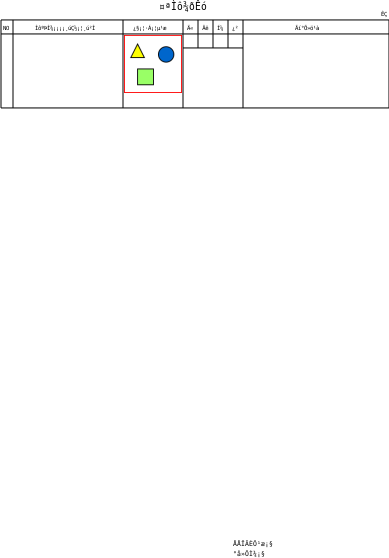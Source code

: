 <?xml version="1.0"?>
<diagram xmlns:dia="http://www.lysator.liu.se/~alla/dia/">
  <diagramdata>
    <attribute name="background">
      <color val="#ffffff"/>
    </attribute>
    <attribute name="paper">
      <composite type="paper">
        <attribute name="name">
          <string>#A4#</string>
        </attribute>
        <attribute name="tmargin">
          <real val="0"/>
        </attribute>
        <attribute name="bmargin">
          <real val="0"/>
        </attribute>
        <attribute name="lmargin">
          <real val="0"/>
        </attribute>
        <attribute name="rmargin">
          <real val="0"/>
        </attribute>
        <attribute name="is_portrait">
          <boolean val="true"/>
        </attribute>
        <attribute name="scaling">
          <real val="1"/>
        </attribute>
        <attribute name="fitto">
          <boolean val="false"/>
        </attribute>
      </composite>
    </attribute>
  </diagramdata>
  <layer name="&#199;&#216;&#183;&#202;" visible="true">
    <group>
      <object type="Standard - Line" version="0" id="O0">
        <attribute name="obj_pos">
          <point val="0.8,2.1"/>
        </attribute>
        <attribute name="obj_bb">
          <rectangle val="0.8,2.1;0.8,6.5"/>
        </attribute>
        <attribute name="conn_endpoints">
          <point val="0.8,2.1"/>
          <point val="0.8,6.5"/>
        </attribute>
        <attribute name="numcp">
          <int val="1"/>
        </attribute>
        <attribute name="line_width">
          <real val="0"/>
        </attribute>
      </object>
      <object type="Standard - Line" version="0" id="O1">
        <attribute name="obj_pos">
          <point val="20.2,2.1"/>
        </attribute>
        <attribute name="obj_bb">
          <rectangle val="20.2,2.1;20.2,6.5"/>
        </attribute>
        <attribute name="conn_endpoints">
          <point val="20.2,2.1"/>
          <point val="20.2,6.5"/>
        </attribute>
        <attribute name="numcp">
          <int val="1"/>
        </attribute>
        <attribute name="line_width">
          <real val="0"/>
        </attribute>
      </object>
      <object type="Standard - Line" version="0" id="O2">
        <attribute name="obj_pos">
          <point val="0.8,2.1"/>
        </attribute>
        <attribute name="obj_bb">
          <rectangle val="0.8,2.1;20.2,2.1"/>
        </attribute>
        <attribute name="conn_endpoints">
          <point val="0.8,2.1"/>
          <point val="20.2,2.1"/>
        </attribute>
        <attribute name="numcp">
          <int val="1"/>
        </attribute>
        <attribute name="line_width">
          <real val="0"/>
        </attribute>
      </object>
      <object type="Standard - Line" version="0" id="O3">
        <attribute name="obj_pos">
          <point val="0.8,6.5"/>
        </attribute>
        <attribute name="obj_bb">
          <rectangle val="0.8,6.5;20.2,6.5"/>
        </attribute>
        <attribute name="conn_endpoints">
          <point val="0.8,6.5"/>
          <point val="20.2,6.5"/>
        </attribute>
        <attribute name="numcp">
          <int val="1"/>
        </attribute>
        <attribute name="line_width">
          <real val="0"/>
        </attribute>
      </object>
      <object type="Standard - Line" version="0" id="O4">
        <attribute name="obj_pos">
          <point val="0.8,2.8"/>
        </attribute>
        <attribute name="obj_bb">
          <rectangle val="0.8,2.8;20.2,2.8"/>
        </attribute>
        <attribute name="conn_endpoints">
          <point val="0.8,2.8"/>
          <point val="20.2,2.8"/>
        </attribute>
        <attribute name="numcp">
          <int val="1"/>
        </attribute>
        <attribute name="line_width">
          <real val="0"/>
        </attribute>
      </object>
      <object type="Standard - Line" version="0" id="O5">
        <attribute name="obj_pos">
          <point val="12.9,2.1"/>
        </attribute>
        <attribute name="obj_bb">
          <rectangle val="12.9,2.1;12.9,6.5"/>
        </attribute>
        <attribute name="conn_endpoints">
          <point val="12.9,2.1"/>
          <point val="12.9,6.5"/>
        </attribute>
        <attribute name="numcp">
          <int val="1"/>
        </attribute>
        <attribute name="line_width">
          <real val="0"/>
        </attribute>
      </object>
      <object type="Standard - Line" version="0" id="O6">
        <attribute name="obj_pos">
          <point val="9.9,2.1"/>
        </attribute>
        <attribute name="obj_bb">
          <rectangle val="9.9,2.1;9.9,6.5"/>
        </attribute>
        <attribute name="conn_endpoints">
          <point val="9.9,2.1"/>
          <point val="9.9,6.5"/>
        </attribute>
        <attribute name="numcp">
          <int val="1"/>
        </attribute>
        <attribute name="line_width">
          <real val="0"/>
        </attribute>
      </object>
      <object type="Standard - Line" version="0" id="O7">
        <attribute name="obj_pos">
          <point val="6.9,2.1"/>
        </attribute>
        <attribute name="obj_bb">
          <rectangle val="6.9,2.1;6.9,6.5"/>
        </attribute>
        <attribute name="conn_endpoints">
          <point val="6.9,2.1"/>
          <point val="6.9,6.5"/>
        </attribute>
        <attribute name="numcp">
          <int val="1"/>
        </attribute>
        <attribute name="line_width">
          <real val="0"/>
        </attribute>
      </object>
      <object type="Standard - Line" version="0" id="O8">
        <attribute name="obj_pos">
          <point val="9.9,3.5"/>
        </attribute>
        <attribute name="obj_bb">
          <rectangle val="9.9,3.5;12.9,3.5"/>
        </attribute>
        <attribute name="conn_endpoints">
          <point val="9.9,3.5"/>
          <point val="12.9,3.5"/>
        </attribute>
        <attribute name="numcp">
          <int val="1"/>
        </attribute>
        <attribute name="line_width">
          <real val="0"/>
        </attribute>
      </object>
      <object type="Standard - Line" version="0" id="O9">
        <attribute name="obj_pos">
          <point val="10.65,2.1"/>
        </attribute>
        <attribute name="obj_bb">
          <rectangle val="10.65,2.1;10.65,3.5"/>
        </attribute>
        <attribute name="conn_endpoints">
          <point val="10.65,2.1"/>
          <point val="10.65,3.5"/>
        </attribute>
        <attribute name="numcp">
          <int val="1"/>
        </attribute>
        <attribute name="line_width">
          <real val="0"/>
        </attribute>
      </object>
      <object type="Standard - Line" version="0" id="O10">
        <attribute name="obj_pos">
          <point val="11.4,2.1"/>
        </attribute>
        <attribute name="obj_bb">
          <rectangle val="11.4,2.1;11.4,3.5"/>
        </attribute>
        <attribute name="conn_endpoints">
          <point val="11.4,2.1"/>
          <point val="11.4,3.5"/>
        </attribute>
        <attribute name="numcp">
          <int val="1"/>
        </attribute>
        <attribute name="line_width">
          <real val="0"/>
        </attribute>
        <connections>
          <connection handle="1" to="O8" connection="0"/>
        </connections>
      </object>
      <object type="Standard - Line" version="0" id="O11">
        <attribute name="obj_pos">
          <point val="12.15,2.1"/>
        </attribute>
        <attribute name="obj_bb">
          <rectangle val="12.15,2.1;12.15,3.5"/>
        </attribute>
        <attribute name="conn_endpoints">
          <point val="12.15,2.1"/>
          <point val="12.15,3.5"/>
        </attribute>
        <attribute name="numcp">
          <int val="1"/>
        </attribute>
        <attribute name="line_width">
          <real val="0"/>
        </attribute>
      </object>
      <object type="Standard - Line" version="0" id="O12">
        <attribute name="obj_pos">
          <point val="1.4,2.1"/>
        </attribute>
        <attribute name="obj_bb">
          <rectangle val="1.4,2.1;1.4,6.5"/>
        </attribute>
        <attribute name="conn_endpoints">
          <point val="1.4,2.1"/>
          <point val="1.4,6.5"/>
        </attribute>
        <attribute name="numcp">
          <int val="1"/>
        </attribute>
        <attribute name="line_width">
          <real val="0"/>
        </attribute>
      </object>
    </group>
  </layer>
  <layer name="&#202;&#184;&#187;&#250;" visible="true">
    <object type="Standard - Text" version="0" id="O13">
      <attribute name="obj_pos">
        <point val="2.5,2.6"/>
      </attribute>
      <attribute name="obj_bb">
        <rectangle val="2.5,2.34;6.035,2.69"/>
      </attribute>
      <attribute name="text">
        <composite type="text">
          <attribute name="string">
            <string>#&#204;&#244;&#186;&#222;&#204;&#190;&#161;&#161;&#161;&#161;&#184;&#250;&#199;&#189;&#161;&#166;&#184;&#250;&#178;&#204;#</string>
          </attribute>
          <attribute name="font">
            <font name="Courier"/>
          </attribute>
          <attribute name="height">
            <real val="0.35"/>
          </attribute>
          <attribute name="pos">
            <point val="2.5,2.6"/>
          </attribute>
          <attribute name="color">
            <color val="#000000"/>
          </attribute>
          <attribute name="alignment">
            <enum val="0"/>
          </attribute>
        </composite>
      </attribute>
    </object>
    <object type="Standard - Text" version="0" id="O14">
      <attribute name="obj_pos">
        <point val="7.4,2.6"/>
      </attribute>
      <attribute name="obj_bb">
        <rectangle val="7.4,2.34;9.521,2.69"/>
      </attribute>
      <attribute name="text">
        <composite type="text">
          <attribute name="string">
            <string>#&#191;&#167;&#161;&#166;&#183;&#193;&#161;&#166;&#181;&#173;&#185;&#230;#</string>
          </attribute>
          <attribute name="font">
            <font name="Courier"/>
          </attribute>
          <attribute name="height">
            <real val="0.35"/>
          </attribute>
          <attribute name="pos">
            <point val="7.4,2.6"/>
          </attribute>
          <attribute name="color">
            <color val="#000000"/>
          </attribute>
          <attribute name="alignment">
            <enum val="0"/>
          </attribute>
        </composite>
      </attribute>
    </object>
    <object type="Standard - Text" version="0" id="O15">
      <attribute name="obj_pos">
        <point val="10.1,2.6"/>
      </attribute>
      <attribute name="obj_bb">
        <rectangle val="10.1,2.34;10.454,2.69"/>
      </attribute>
      <attribute name="text">
        <composite type="text">
          <attribute name="string">
            <string>#&#196;&#171;#</string>
          </attribute>
          <attribute name="font">
            <font name="Courier"/>
          </attribute>
          <attribute name="height">
            <real val="0.35"/>
          </attribute>
          <attribute name="pos">
            <point val="10.1,2.6"/>
          </attribute>
          <attribute name="color">
            <color val="#000000"/>
          </attribute>
          <attribute name="alignment">
            <enum val="0"/>
          </attribute>
        </composite>
      </attribute>
    </object>
    <object type="Standard - Text" version="0" id="O16">
      <attribute name="obj_pos">
        <point val="10.863,2.6"/>
      </attribute>
      <attribute name="obj_bb">
        <rectangle val="10.863,2.34;11.216,2.69"/>
      </attribute>
      <attribute name="text">
        <composite type="text">
          <attribute name="string">
            <string>#&#195;&#235;#</string>
          </attribute>
          <attribute name="font">
            <font name="Courier"/>
          </attribute>
          <attribute name="height">
            <real val="0.35"/>
          </attribute>
          <attribute name="pos">
            <point val="10.863,2.6"/>
          </attribute>
          <attribute name="color">
            <color val="#000000"/>
          </attribute>
          <attribute name="alignment">
            <enum val="0"/>
          </attribute>
        </composite>
      </attribute>
    </object>
    <object type="Standard - Text" version="0" id="O17">
      <attribute name="obj_pos">
        <point val="11.6,2.6"/>
      </attribute>
      <attribute name="obj_bb">
        <rectangle val="11.6,2.34;11.954,2.69"/>
      </attribute>
      <attribute name="text">
        <composite type="text">
          <attribute name="string">
            <string>#&#205;&#188;#</string>
          </attribute>
          <attribute name="font">
            <font name="Courier"/>
          </attribute>
          <attribute name="height">
            <real val="0.35"/>
          </attribute>
          <attribute name="pos">
            <point val="11.6,2.6"/>
          </attribute>
          <attribute name="color">
            <color val="#000000"/>
          </attribute>
          <attribute name="alignment">
            <enum val="0"/>
          </attribute>
        </composite>
      </attribute>
    </object>
    <object type="Standard - Text" version="0" id="O18">
      <attribute name="obj_pos">
        <point val="12.35,2.6"/>
      </attribute>
      <attribute name="obj_bb">
        <rectangle val="12.35,2.34;12.704,2.69"/>
      </attribute>
      <attribute name="text">
        <composite type="text">
          <attribute name="string">
            <string>#&#191;&#178;#</string>
          </attribute>
          <attribute name="font">
            <font name="Courier"/>
          </attribute>
          <attribute name="height">
            <real val="0.35"/>
          </attribute>
          <attribute name="pos">
            <point val="12.35,2.6"/>
          </attribute>
          <attribute name="color">
            <color val="#000000"/>
          </attribute>
          <attribute name="alignment">
            <enum val="0"/>
          </attribute>
        </composite>
      </attribute>
    </object>
    <object type="Standard - Text" version="0" id="O19">
      <attribute name="obj_pos">
        <point val="15.5,2.6"/>
      </attribute>
      <attribute name="obj_bb">
        <rectangle val="15.5,2.34;16.914,2.69"/>
      </attribute>
      <attribute name="text">
        <composite type="text">
          <attribute name="string">
            <string>#&#195;&#237;&#176;&#213;&#187;&#246;&#185;&#224;#</string>
          </attribute>
          <attribute name="font">
            <font name="Courier"/>
          </attribute>
          <attribute name="height">
            <real val="0.35"/>
          </attribute>
          <attribute name="pos">
            <point val="15.5,2.6"/>
          </attribute>
          <attribute name="color">
            <color val="#000000"/>
          </attribute>
          <attribute name="alignment">
            <enum val="0"/>
          </attribute>
        </composite>
      </attribute>
    </object>
    <object type="Standard - Text" version="0" id="O20">
      <attribute name="obj_pos">
        <point val="12.4,28.9"/>
      </attribute>
      <attribute name="obj_bb">
        <rectangle val="12.4,28.603;14.016,29.003"/>
      </attribute>
      <attribute name="text">
        <composite type="text">
          <attribute name="string">
            <string>#&#176;&#229;&#187;&#213;&#204;&#190;&#161;&#167;#</string>
          </attribute>
          <attribute name="font">
            <font name="Courier"/>
          </attribute>
          <attribute name="height">
            <real val="0.4"/>
          </attribute>
          <attribute name="pos">
            <point val="12.4,28.9"/>
          </attribute>
          <attribute name="color">
            <color val="#000000"/>
          </attribute>
          <attribute name="alignment">
            <enum val="0"/>
          </attribute>
        </composite>
      </attribute>
    </object>
    <object type="Standard - Text" version="0" id="O21">
      <attribute name="obj_pos">
        <point val="19.8,1.9"/>
      </attribute>
      <attribute name="obj_bb">
        <rectangle val="19.8,1.64;20.154,1.99"/>
      </attribute>
      <attribute name="text">
        <composite type="text">
          <attribute name="string">
            <string>#&#202;&#199;#</string>
          </attribute>
          <attribute name="font">
            <font name="Courier"/>
          </attribute>
          <attribute name="height">
            <real val="0.35"/>
          </attribute>
          <attribute name="pos">
            <point val="19.8,1.9"/>
          </attribute>
          <attribute name="color">
            <color val="#000000"/>
          </attribute>
          <attribute name="alignment">
            <enum val="0"/>
          </attribute>
        </composite>
      </attribute>
    </object>
    <object type="Standard - Text" version="0" id="O22">
      <attribute name="obj_pos">
        <point val="8.7,1.6"/>
      </attribute>
      <attribute name="obj_bb">
        <rectangle val="8.7,1.154;11.124,1.754"/>
      </attribute>
      <attribute name="text">
        <composite type="text">
          <attribute name="string">
            <string>#&#164;&#170;&#204;&#244;&#190;&#240;&#202;&#243;#</string>
          </attribute>
          <attribute name="font">
            <font name="Courier"/>
          </attribute>
          <attribute name="height">
            <real val="0.6"/>
          </attribute>
          <attribute name="pos">
            <point val="8.7,1.6"/>
          </attribute>
          <attribute name="color">
            <color val="#000000"/>
          </attribute>
          <attribute name="alignment">
            <enum val="0"/>
          </attribute>
        </composite>
      </attribute>
    </object>
    <object type="Standard - Text" version="0" id="O23">
      <attribute name="obj_pos">
        <point val="0.9,2.6"/>
      </attribute>
      <attribute name="obj_bb">
        <rectangle val="0.9,2.34;1.324,2.69"/>
      </attribute>
      <attribute name="text">
        <composite type="text">
          <attribute name="string">
            <string>#NO#</string>
          </attribute>
          <attribute name="font">
            <font name="Courier"/>
          </attribute>
          <attribute name="height">
            <real val="0.35"/>
          </attribute>
          <attribute name="pos">
            <point val="0.9,2.6"/>
          </attribute>
          <attribute name="color">
            <color val="#000000"/>
          </attribute>
          <attribute name="alignment">
            <enum val="0"/>
          </attribute>
        </composite>
      </attribute>
    </object>
    <object type="Standard - Text" version="0" id="O24">
      <attribute name="obj_pos">
        <point val="12.4,28.4"/>
      </attribute>
      <attribute name="obj_bb">
        <rectangle val="12.4,28.103;14.42,28.503"/>
      </attribute>
      <attribute name="text">
        <composite type="text">
          <attribute name="string">
            <string>#&#197;&#197;&#207;&#195;&#200;&#214;&#185;&#230;&#161;&#167;#</string>
          </attribute>
          <attribute name="font">
            <font name="Courier"/>
          </attribute>
          <attribute name="height">
            <real val="0.4"/>
          </attribute>
          <attribute name="pos">
            <point val="12.4,28.4"/>
          </attribute>
          <attribute name="color">
            <color val="#000000"/>
          </attribute>
          <attribute name="alignment">
            <enum val="0"/>
          </attribute>
        </composite>
      </attribute>
    </object>
  </layer>
  <layer name="&#186;&#185;&#164;&#183;&#185;&#254;&#164;&#223;" visible="true">
    <object type="ORCA - Text" version="0" id="O25">
      <attribute name="obj_pos">
        <point val="20.15,1.3"/>
      </attribute>
      <attribute name="obj_bb">
        <rectangle val="16.262,1.04;20.15,1.39"/>
      </attribute>
      <attribute name="orca_id">
        <string>#SYORIBI#</string>
      </attribute>
      <attribute name="orca_type">
        <enum val="0"/>
      </attribute>
      <attribute name="orca_size">
        <int val="22"/>
      </attribute>
      <attribute name="orca_hankaku">
        <boolean val="false"/>
      </attribute>
      <attribute name="text">
        <composite type="text">
          <attribute name="string">
            <string>#&#202;&#191;&#192;&#174;&#163;&#185;&#163;&#185;&#199;&#175;&#163;&#185;&#163;&#185;&#183;&#238;&#163;&#185;&#163;&#185;&#198;&#252;#</string>
          </attribute>
          <attribute name="font">
            <font name="Courier"/>
          </attribute>
          <attribute name="height">
            <real val="0.35"/>
          </attribute>
          <attribute name="pos">
            <point val="20.15,1.3"/>
          </attribute>
          <attribute name="color">
            <color val="#000000"/>
          </attribute>
          <attribute name="alignment">
            <enum val="2"/>
          </attribute>
        </composite>
      </attribute>
    </object>
    <object type="ORCA - Text" version="0" id="O26">
      <attribute name="obj_pos">
        <point val="19.6,1.9"/>
      </attribute>
      <attribute name="obj_bb">
        <rectangle val="18.964,1.64;19.6,1.99"/>
      </attribute>
      <attribute name="orca_id">
        <string>#PAGE#</string>
      </attribute>
      <attribute name="orca_type">
        <enum val="0"/>
      </attribute>
      <attribute name="orca_size">
        <int val="3"/>
      </attribute>
      <attribute name="orca_hankaku">
        <boolean val="true"/>
      </attribute>
      <attribute name="text">
        <composite type="text">
          <attribute name="string">
            <string>#999#</string>
          </attribute>
          <attribute name="font">
            <font name="Courier"/>
          </attribute>
          <attribute name="height">
            <real val="0.35"/>
          </attribute>
          <attribute name="pos">
            <point val="19.6,1.9"/>
          </attribute>
          <attribute name="color">
            <color val="#000000"/>
          </attribute>
          <attribute name="alignment">
            <enum val="2"/>
          </attribute>
        </composite>
      </attribute>
    </object>
    <object type="ORCA - Text" version="0" id="O27">
      <attribute name="obj_pos">
        <point val="11.1,1.6"/>
      </attribute>
      <attribute name="obj_bb">
        <rectangle val="11.1,1.154;14.736,1.754"/>
      </attribute>
      <attribute name="orca_id">
        <string>#SYURUI#</string>
      </attribute>
      <attribute name="orca_type">
        <enum val="0"/>
      </attribute>
      <attribute name="orca_size">
        <int val="12"/>
      </attribute>
      <attribute name="orca_hankaku">
        <boolean val="false"/>
      </attribute>
      <attribute name="text">
        <composite type="text">
          <attribute name="string">
            <string>#&#164;&#162;&#164;&#162;&#164;&#162;&#164;&#162;&#164;&#162;&#164;&#162;#</string>
          </attribute>
          <attribute name="font">
            <font name="Courier"/>
          </attribute>
          <attribute name="height">
            <real val="0.6"/>
          </attribute>
          <attribute name="pos">
            <point val="11.1,1.6"/>
          </attribute>
          <attribute name="color">
            <color val="#000000"/>
          </attribute>
          <attribute name="alignment">
            <enum val="0"/>
          </attribute>
        </composite>
      </attribute>
    </object>
    <object type="ORCA - Text" version="0" id="O28">
      <attribute name="obj_pos">
        <point val="0.9,1"/>
      </attribute>
      <attribute name="obj_bb">
        <rectangle val="0.9,0.74;5.142,1.09"/>
      </attribute>
      <attribute name="orca_id">
        <string>#ID#</string>
      </attribute>
      <attribute name="orca_type">
        <enum val="0"/>
      </attribute>
      <attribute name="orca_size">
        <int val="20"/>
      </attribute>
      <attribute name="orca_hankaku">
        <boolean val="true"/>
      </attribute>
      <attribute name="text">
        <composite type="text">
          <attribute name="string">
            <string>#99999999999999999999#</string>
          </attribute>
          <attribute name="font">
            <font name="Courier"/>
          </attribute>
          <attribute name="height">
            <real val="0.35"/>
          </attribute>
          <attribute name="pos">
            <point val="0.9,1"/>
          </attribute>
          <attribute name="color">
            <color val="#000000"/>
          </attribute>
          <attribute name="alignment">
            <enum val="0"/>
          </attribute>
        </composite>
      </attribute>
    </object>
    <object type="ORCA - Text" version="0" id="O29">
      <attribute name="obj_pos">
        <point val="0.9,1.4"/>
      </attribute>
      <attribute name="obj_bb">
        <rectangle val="0.9,1.14;8.677,1.49"/>
      </attribute>
      <attribute name="orca_id">
        <string>#KANANAME#</string>
      </attribute>
      <attribute name="orca_type">
        <enum val="0"/>
      </attribute>
      <attribute name="orca_size">
        <int val="44"/>
      </attribute>
      <attribute name="orca_hankaku">
        <boolean val="false"/>
      </attribute>
      <attribute name="text">
        <composite type="text">
          <attribute name="string">
            <string>#&#164;&#162;&#164;&#164;&#164;&#166;&#164;&#168;&#164;&#170;&#164;&#171;&#164;&#173;&#164;&#175;&#164;&#177;&#164;&#179;&#164;&#181;&#164;&#183;&#164;&#185;&#164;&#187;&#164;&#189;&#164;&#191;&#164;&#193;&#164;&#196;&#164;&#198;&#164;&#200;&#164;&#202;&#164;&#203;#</string>
          </attribute>
          <attribute name="font">
            <font name="Courier"/>
          </attribute>
          <attribute name="height">
            <real val="0.35"/>
          </attribute>
          <attribute name="pos">
            <point val="0.9,1.4"/>
          </attribute>
          <attribute name="color">
            <color val="#000000"/>
          </attribute>
          <attribute name="alignment">
            <enum val="0"/>
          </attribute>
        </composite>
      </attribute>
    </object>
    <object type="ORCA - Text" version="0" id="O30">
      <attribute name="obj_pos">
        <point val="0.9,1.9"/>
      </attribute>
      <attribute name="obj_bb">
        <rectangle val="0.9,1.565;7.718,2.015"/>
      </attribute>
      <attribute name="orca_id">
        <string>#NAME#</string>
      </attribute>
      <attribute name="orca_type">
        <enum val="0"/>
      </attribute>
      <attribute name="orca_size">
        <int val="30"/>
      </attribute>
      <attribute name="orca_hankaku">
        <boolean val="false"/>
      </attribute>
      <attribute name="text">
        <composite type="text">
          <attribute name="string">
            <string>#&#164;&#162;&#164;&#164;&#164;&#166;&#164;&#168;&#164;&#170;&#164;&#171;&#164;&#173;&#164;&#175;&#164;&#177;&#164;&#179;&#164;&#181;&#164;&#183;&#164;&#185;&#164;&#187;&#164;&#189;#</string>
          </attribute>
          <attribute name="font">
            <font name="Courier"/>
          </attribute>
          <attribute name="height">
            <real val="0.45"/>
          </attribute>
          <attribute name="pos">
            <point val="0.9,1.9"/>
          </attribute>
          <attribute name="color">
            <color val="#000000"/>
          </attribute>
          <attribute name="alignment">
            <enum val="0"/>
          </attribute>
        </composite>
      </attribute>
    </object>
    <object type="ORCA - Text" version="0" id="O31">
      <attribute name="obj_pos">
        <point val="0.9,28.4"/>
      </attribute>
      <attribute name="obj_bb">
        <rectangle val="0.9,28.103;12.212,28.503"/>
      </attribute>
      <attribute name="orca_id">
        <string>#JYUSYO#</string>
      </attribute>
      <attribute name="orca_type">
        <enum val="0"/>
      </attribute>
      <attribute name="orca_size">
        <int val="56"/>
      </attribute>
      <attribute name="orca_hankaku">
        <boolean val="false"/>
      </attribute>
      <attribute name="text">
        <composite type="text">
          <attribute name="string">
            <string>#&#164;&#162;&#164;&#164;&#164;&#166;&#164;&#168;&#164;&#170;&#164;&#171;&#164;&#173;&#164;&#175;&#164;&#177;&#164;&#179;&#164;&#181;&#164;&#183;&#164;&#185;&#164;&#187;&#164;&#189;&#164;&#191;&#164;&#193;&#164;&#196;&#164;&#198;&#164;&#200;&#164;&#202;&#164;&#203;&#164;&#204;&#164;&#205;&#164;&#206;&#164;&#207;&#164;&#210;&#164;&#213;#</string>
          </attribute>
          <attribute name="font">
            <font name="Courier"/>
          </attribute>
          <attribute name="height">
            <real val="0.4"/>
          </attribute>
          <attribute name="pos">
            <point val="0.9,28.4"/>
          </attribute>
          <attribute name="color">
            <color val="#000000"/>
          </attribute>
          <attribute name="alignment">
            <enum val="0"/>
          </attribute>
        </composite>
      </attribute>
    </object>
    <object type="ORCA - Text" version="0" id="O32">
      <attribute name="obj_pos">
        <point val="0.9,28.9"/>
      </attribute>
      <attribute name="obj_bb">
        <rectangle val="0.9,28.603;12.212,29.003"/>
      </attribute>
      <attribute name="orca_id">
        <string>#HSPNAME#</string>
      </attribute>
      <attribute name="orca_type">
        <enum val="0"/>
      </attribute>
      <attribute name="orca_size">
        <int val="56"/>
      </attribute>
      <attribute name="orca_hankaku">
        <boolean val="false"/>
      </attribute>
      <attribute name="text">
        <composite type="text">
          <attribute name="string">
            <string>#&#164;&#162;&#164;&#164;&#164;&#166;&#164;&#168;&#164;&#170;&#164;&#171;&#164;&#173;&#164;&#175;&#164;&#177;&#164;&#179;&#164;&#181;&#164;&#183;&#164;&#185;&#164;&#187;&#164;&#189;&#164;&#191;&#164;&#193;&#164;&#196;&#164;&#198;&#164;&#200;&#164;&#202;&#164;&#203;&#164;&#204;&#164;&#205;&#164;&#206;&#164;&#207;&#164;&#210;&#164;&#213;#</string>
          </attribute>
          <attribute name="font">
            <font name="Courier"/>
          </attribute>
          <attribute name="height">
            <real val="0.4"/>
          </attribute>
          <attribute name="pos">
            <point val="0.9,28.9"/>
          </attribute>
          <attribute name="color">
            <color val="#000000"/>
          </attribute>
          <attribute name="alignment">
            <enum val="0"/>
          </attribute>
        </composite>
      </attribute>
    </object>
    <object type="ORCA - Text" version="0" id="O33">
      <attribute name="obj_pos">
        <point val="14.4,28.4"/>
      </attribute>
      <attribute name="obj_bb">
        <rectangle val="14.4,28.103;17.309,28.503"/>
      </attribute>
      <attribute name="orca_id">
        <string>#TEL#</string>
      </attribute>
      <attribute name="orca_type">
        <enum val="0"/>
      </attribute>
      <attribute name="orca_size">
        <int val="15"/>
      </attribute>
      <attribute name="orca_hankaku">
        <boolean val="true"/>
      </attribute>
      <attribute name="text">
        <composite type="text">
          <attribute name="string">
            <string>#9999-99-9999#</string>
          </attribute>
          <attribute name="font">
            <font name="Courier"/>
          </attribute>
          <attribute name="height">
            <real val="0.4"/>
          </attribute>
          <attribute name="pos">
            <point val="14.4,28.4"/>
          </attribute>
          <attribute name="color">
            <color val="#000000"/>
          </attribute>
          <attribute name="alignment">
            <enum val="0"/>
          </attribute>
        </composite>
      </attribute>
    </object>
    <object type="ORCA - Text" version="0" id="O34">
      <attribute name="obj_pos">
        <point val="14.3,28.9"/>
      </attribute>
      <attribute name="obj_bb">
        <rectangle val="14.3,28.603;19.552,29.003"/>
      </attribute>
      <attribute name="orca_id">
        <string>#DRNAME#</string>
      </attribute>
      <attribute name="orca_type">
        <enum val="0"/>
      </attribute>
      <attribute name="orca_size">
        <int val="26"/>
      </attribute>
      <attribute name="orca_hankaku">
        <boolean val="false"/>
      </attribute>
      <attribute name="text">
        <composite type="text">
          <attribute name="string">
            <string>#&#164;&#162;&#164;&#164;&#164;&#166;&#164;&#168;&#164;&#170;&#164;&#171;&#164;&#173;&#164;&#175;&#164;&#177;&#164;&#179;&#164;&#181;&#164;&#183;&#164;&#185;#</string>
          </attribute>
          <attribute name="font">
            <font name="Courier"/>
          </attribute>
          <attribute name="height">
            <real val="0.4"/>
          </attribute>
          <attribute name="pos">
            <point val="14.3,28.9"/>
          </attribute>
          <attribute name="color">
            <color val="#000000"/>
          </attribute>
          <attribute name="alignment">
            <enum val="0"/>
          </attribute>
        </composite>
      </attribute>
    </object>
    <group>
      <object type="ORCA - Text" version="0" id="O35">
        <attribute name="obj_pos">
          <point val="0.9,6.9"/>
        </attribute>
        <attribute name="obj_bb">
          <rectangle val="0.9,6.64;20.343,6.99"/>
        </attribute>
        <attribute name="orca_id">
          <string>#COMMENT1#</string>
        </attribute>
        <attribute name="orca_type">
          <enum val="0"/>
        </attribute>
        <attribute name="orca_size">
          <int val="108"/>
        </attribute>
        <attribute name="orca_hankaku">
          <boolean val="false"/>
        </attribute>
        <attribute name="text">
          <composite type="text">
            <attribute name="string">
              <string>#&#164;&#162;&#164;&#164;&#164;&#166;&#164;&#168;&#164;&#170;&#164;&#171;&#164;&#173;&#164;&#175;&#164;&#177;&#164;&#179;&#164;&#181;&#164;&#183;&#164;&#185;&#164;&#187;&#164;&#189;&#164;&#191;&#164;&#193;&#164;&#196;&#164;&#198;&#164;&#200;&#164;&#202;&#164;&#203;&#164;&#204;&#164;&#205;&#164;&#206;&#164;&#207;&#164;&#210;&#164;&#213;&#164;&#216;&#164;&#219;&#164;&#222;&#164;&#223;&#164;&#224;&#164;&#225;&#164;&#226;&#164;&#233;&#164;&#234;&#164;&#235;&#164;&#236;&#164;&#237;&#164;&#162;&#164;&#164;&#164;&#166;&#164;&#168;&#164;&#170;&#164;&#171;&#164;&#173;&#164;&#175;&#164;&#177;&#164;&#179;&#164;&#181;&#164;&#183;&#164;&#185;&#164;&#187;&#164;&#189;#</string>
            </attribute>
            <attribute name="font">
              <font name="Courier"/>
            </attribute>
            <attribute name="height">
              <real val="0.35"/>
            </attribute>
            <attribute name="pos">
              <point val="0.9,6.9"/>
            </attribute>
            <attribute name="color">
              <color val="#000000"/>
            </attribute>
            <attribute name="alignment">
              <enum val="0"/>
            </attribute>
          </composite>
        </attribute>
      </object>
      <object type="ORCA - Text" version="0" id="O36">
        <attribute name="obj_pos">
          <point val="0.9,7.3"/>
        </attribute>
        <attribute name="obj_bb">
          <rectangle val="0.9,7.04;20.343,7.39"/>
        </attribute>
        <attribute name="orca_id">
          <string>#COMMENT2#</string>
        </attribute>
        <attribute name="orca_type">
          <enum val="0"/>
        </attribute>
        <attribute name="orca_size">
          <int val="108"/>
        </attribute>
        <attribute name="orca_hankaku">
          <boolean val="false"/>
        </attribute>
        <attribute name="text">
          <composite type="text">
            <attribute name="string">
              <string>#&#164;&#162;&#164;&#164;&#164;&#166;&#164;&#168;&#164;&#170;&#164;&#171;&#164;&#173;&#164;&#175;&#164;&#177;&#164;&#179;&#164;&#181;&#164;&#183;&#164;&#185;&#164;&#187;&#164;&#189;&#164;&#191;&#164;&#193;&#164;&#196;&#164;&#198;&#164;&#200;&#164;&#202;&#164;&#203;&#164;&#204;&#164;&#205;&#164;&#206;&#164;&#207;&#164;&#210;&#164;&#213;&#164;&#216;&#164;&#219;&#164;&#222;&#164;&#223;&#164;&#224;&#164;&#225;&#164;&#226;&#164;&#233;&#164;&#234;&#164;&#235;&#164;&#236;&#164;&#237;&#164;&#162;&#164;&#164;&#164;&#166;&#164;&#168;&#164;&#170;&#164;&#171;&#164;&#173;&#164;&#175;&#164;&#177;&#164;&#179;&#164;&#181;&#164;&#183;&#164;&#185;&#164;&#187;&#164;&#189;#</string>
            </attribute>
            <attribute name="font">
              <font name="Courier"/>
            </attribute>
            <attribute name="height">
              <real val="0.35"/>
            </attribute>
            <attribute name="pos">
              <point val="0.9,7.3"/>
            </attribute>
            <attribute name="color">
              <color val="#000000"/>
            </attribute>
            <attribute name="alignment">
              <enum val="0"/>
            </attribute>
          </composite>
        </attribute>
      </object>
      <object type="ORCA - Text" version="0" id="O37">
        <attribute name="obj_pos">
          <point val="0.9,7.7"/>
        </attribute>
        <attribute name="obj_bb">
          <rectangle val="0.9,7.44;20.343,7.79"/>
        </attribute>
        <attribute name="orca_id">
          <string>#COMMENT3#</string>
        </attribute>
        <attribute name="orca_type">
          <enum val="0"/>
        </attribute>
        <attribute name="orca_size">
          <int val="108"/>
        </attribute>
        <attribute name="orca_hankaku">
          <boolean val="false"/>
        </attribute>
        <attribute name="text">
          <composite type="text">
            <attribute name="string">
              <string>#&#164;&#162;&#164;&#164;&#164;&#166;&#164;&#168;&#164;&#170;&#164;&#171;&#164;&#173;&#164;&#175;&#164;&#177;&#164;&#179;&#164;&#181;&#164;&#183;&#164;&#185;&#164;&#187;&#164;&#189;&#164;&#191;&#164;&#193;&#164;&#196;&#164;&#198;&#164;&#200;&#164;&#202;&#164;&#203;&#164;&#204;&#164;&#205;&#164;&#206;&#164;&#207;&#164;&#210;&#164;&#213;&#164;&#216;&#164;&#219;&#164;&#222;&#164;&#223;&#164;&#224;&#164;&#225;&#164;&#226;&#164;&#233;&#164;&#234;&#164;&#235;&#164;&#236;&#164;&#237;&#164;&#162;&#164;&#164;&#164;&#166;&#164;&#168;&#164;&#170;&#164;&#171;&#164;&#173;&#164;&#175;&#164;&#177;&#164;&#179;&#164;&#181;&#164;&#183;&#164;&#185;&#164;&#187;&#164;&#189;#</string>
            </attribute>
            <attribute name="font">
              <font name="Courier"/>
            </attribute>
            <attribute name="height">
              <real val="0.35"/>
            </attribute>
            <attribute name="pos">
              <point val="0.9,7.7"/>
            </attribute>
            <attribute name="color">
              <color val="#000000"/>
            </attribute>
            <attribute name="alignment">
              <enum val="0"/>
            </attribute>
          </composite>
        </attribute>
      </object>
      <object type="ORCA - Text" version="0" id="O38">
        <attribute name="obj_pos">
          <point val="0.9,8.1"/>
        </attribute>
        <attribute name="obj_bb">
          <rectangle val="0.9,7.84;20.343,8.19"/>
        </attribute>
        <attribute name="orca_id">
          <string>#COMMENT4#</string>
        </attribute>
        <attribute name="orca_type">
          <enum val="0"/>
        </attribute>
        <attribute name="orca_size">
          <int val="108"/>
        </attribute>
        <attribute name="orca_hankaku">
          <boolean val="false"/>
        </attribute>
        <attribute name="text">
          <composite type="text">
            <attribute name="string">
              <string>#&#164;&#162;&#164;&#164;&#164;&#166;&#164;&#168;&#164;&#170;&#164;&#171;&#164;&#173;&#164;&#175;&#164;&#177;&#164;&#179;&#164;&#181;&#164;&#183;&#164;&#185;&#164;&#187;&#164;&#189;&#164;&#191;&#164;&#193;&#164;&#196;&#164;&#198;&#164;&#200;&#164;&#202;&#164;&#203;&#164;&#204;&#164;&#205;&#164;&#206;&#164;&#207;&#164;&#210;&#164;&#213;&#164;&#216;&#164;&#219;&#164;&#222;&#164;&#223;&#164;&#224;&#164;&#225;&#164;&#226;&#164;&#233;&#164;&#234;&#164;&#235;&#164;&#236;&#164;&#237;&#164;&#162;&#164;&#164;&#164;&#166;&#164;&#168;&#164;&#170;&#164;&#171;&#164;&#173;&#164;&#175;&#164;&#177;&#164;&#179;&#164;&#181;&#164;&#183;&#164;&#185;&#164;&#187;&#164;&#189;#</string>
            </attribute>
            <attribute name="font">
              <font name="Courier"/>
            </attribute>
            <attribute name="height">
              <real val="0.35"/>
            </attribute>
            <attribute name="pos">
              <point val="0.9,8.1"/>
            </attribute>
            <attribute name="color">
              <color val="#000000"/>
            </attribute>
            <attribute name="alignment">
              <enum val="0"/>
            </attribute>
          </composite>
        </attribute>
      </object>
      <object type="ORCA - Text" version="0" id="O39">
        <attribute name="obj_pos">
          <point val="0.9,8.5"/>
        </attribute>
        <attribute name="obj_bb">
          <rectangle val="0.9,8.24;20.343,8.59"/>
        </attribute>
        <attribute name="orca_id">
          <string>#COMMENT5#</string>
        </attribute>
        <attribute name="orca_type">
          <enum val="0"/>
        </attribute>
        <attribute name="orca_size">
          <int val="108"/>
        </attribute>
        <attribute name="orca_hankaku">
          <boolean val="false"/>
        </attribute>
        <attribute name="text">
          <composite type="text">
            <attribute name="string">
              <string>#&#164;&#162;&#164;&#164;&#164;&#166;&#164;&#168;&#164;&#170;&#164;&#171;&#164;&#173;&#164;&#175;&#164;&#177;&#164;&#179;&#164;&#181;&#164;&#183;&#164;&#185;&#164;&#187;&#164;&#189;&#164;&#191;&#164;&#193;&#164;&#196;&#164;&#198;&#164;&#200;&#164;&#202;&#164;&#203;&#164;&#204;&#164;&#205;&#164;&#206;&#164;&#207;&#164;&#210;&#164;&#213;&#164;&#216;&#164;&#219;&#164;&#222;&#164;&#223;&#164;&#224;&#164;&#225;&#164;&#226;&#164;&#233;&#164;&#234;&#164;&#235;&#164;&#236;&#164;&#237;&#164;&#162;&#164;&#164;&#164;&#166;&#164;&#168;&#164;&#170;&#164;&#171;&#164;&#173;&#164;&#175;&#164;&#177;&#164;&#179;&#164;&#181;&#164;&#183;&#164;&#185;&#164;&#187;&#164;&#189;#</string>
            </attribute>
            <attribute name="font">
              <font name="Courier"/>
            </attribute>
            <attribute name="height">
              <real val="0.35"/>
            </attribute>
            <attribute name="pos">
              <point val="0.9,8.5"/>
            </attribute>
            <attribute name="color">
              <color val="#000000"/>
            </attribute>
            <attribute name="alignment">
              <enum val="0"/>
            </attribute>
          </composite>
        </attribute>
      </object>
      <object type="ORCA - Text" version="0" id="O40">
        <attribute name="obj_pos">
          <point val="0.9,8.9"/>
        </attribute>
        <attribute name="obj_bb">
          <rectangle val="0.9,8.64;20.343,8.99"/>
        </attribute>
        <attribute name="orca_id">
          <string>#COMMENT6#</string>
        </attribute>
        <attribute name="orca_type">
          <enum val="0"/>
        </attribute>
        <attribute name="orca_size">
          <int val="108"/>
        </attribute>
        <attribute name="orca_hankaku">
          <boolean val="false"/>
        </attribute>
        <attribute name="text">
          <composite type="text">
            <attribute name="string">
              <string>#&#164;&#162;&#164;&#164;&#164;&#166;&#164;&#168;&#164;&#170;&#164;&#171;&#164;&#173;&#164;&#175;&#164;&#177;&#164;&#179;&#164;&#181;&#164;&#183;&#164;&#185;&#164;&#187;&#164;&#189;&#164;&#191;&#164;&#193;&#164;&#196;&#164;&#198;&#164;&#200;&#164;&#202;&#164;&#203;&#164;&#204;&#164;&#205;&#164;&#206;&#164;&#207;&#164;&#210;&#164;&#213;&#164;&#216;&#164;&#219;&#164;&#222;&#164;&#223;&#164;&#224;&#164;&#225;&#164;&#226;&#164;&#233;&#164;&#234;&#164;&#235;&#164;&#236;&#164;&#237;&#164;&#162;&#164;&#164;&#164;&#166;&#164;&#168;&#164;&#170;&#164;&#171;&#164;&#173;&#164;&#175;&#164;&#177;&#164;&#179;&#164;&#181;&#164;&#183;&#164;&#185;&#164;&#187;&#164;&#189;#</string>
            </attribute>
            <attribute name="font">
              <font name="Courier"/>
            </attribute>
            <attribute name="height">
              <real val="0.35"/>
            </attribute>
            <attribute name="pos">
              <point val="0.9,8.9"/>
            </attribute>
            <attribute name="color">
              <color val="#000000"/>
            </attribute>
            <attribute name="alignment">
              <enum val="0"/>
            </attribute>
          </composite>
        </attribute>
      </object>
      <object type="ORCA - Text" version="0" id="O41">
        <attribute name="obj_pos">
          <point val="0.9,9.3"/>
        </attribute>
        <attribute name="obj_bb">
          <rectangle val="0.9,9.04;20.343,9.39"/>
        </attribute>
        <attribute name="orca_id">
          <string>#COMMENT7#</string>
        </attribute>
        <attribute name="orca_type">
          <enum val="0"/>
        </attribute>
        <attribute name="orca_size">
          <int val="108"/>
        </attribute>
        <attribute name="orca_hankaku">
          <boolean val="false"/>
        </attribute>
        <attribute name="text">
          <composite type="text">
            <attribute name="string">
              <string>#&#164;&#162;&#164;&#164;&#164;&#166;&#164;&#168;&#164;&#170;&#164;&#171;&#164;&#173;&#164;&#175;&#164;&#177;&#164;&#179;&#164;&#181;&#164;&#183;&#164;&#185;&#164;&#187;&#164;&#189;&#164;&#191;&#164;&#193;&#164;&#196;&#164;&#198;&#164;&#200;&#164;&#202;&#164;&#203;&#164;&#204;&#164;&#205;&#164;&#206;&#164;&#207;&#164;&#210;&#164;&#213;&#164;&#216;&#164;&#219;&#164;&#222;&#164;&#223;&#164;&#224;&#164;&#225;&#164;&#226;&#164;&#233;&#164;&#234;&#164;&#235;&#164;&#236;&#164;&#237;&#164;&#162;&#164;&#164;&#164;&#166;&#164;&#168;&#164;&#170;&#164;&#171;&#164;&#173;&#164;&#175;&#164;&#177;&#164;&#179;&#164;&#181;&#164;&#183;&#164;&#185;&#164;&#187;&#164;&#189;#</string>
            </attribute>
            <attribute name="font">
              <font name="Courier"/>
            </attribute>
            <attribute name="height">
              <real val="0.35"/>
            </attribute>
            <attribute name="pos">
              <point val="0.9,9.3"/>
            </attribute>
            <attribute name="color">
              <color val="#000000"/>
            </attribute>
            <attribute name="alignment">
              <enum val="0"/>
            </attribute>
          </composite>
        </attribute>
      </object>
    </group>
    <object type="ORCA - Text" version="0" id="O42">
      <attribute name="obj_pos">
        <point val="0.9,3.2"/>
      </attribute>
      <attribute name="obj_bb">
        <rectangle val="0.9,2.94;1.324,3.29"/>
      </attribute>
      <attribute name="orca_id">
        <string>#NUM1#</string>
      </attribute>
      <attribute name="orca_type">
        <enum val="0"/>
      </attribute>
      <attribute name="orca_size">
        <int val="2"/>
      </attribute>
      <attribute name="orca_hankaku">
        <boolean val="true"/>
      </attribute>
      <attribute name="text">
        <composite type="text">
          <attribute name="string">
            <string>#99#</string>
          </attribute>
          <attribute name="font">
            <font name="Courier"/>
          </attribute>
          <attribute name="height">
            <real val="0.35"/>
          </attribute>
          <attribute name="pos">
            <point val="0.9,3.2"/>
          </attribute>
          <attribute name="color">
            <color val="#000000"/>
          </attribute>
          <attribute name="alignment">
            <enum val="0"/>
          </attribute>
        </composite>
      </attribute>
    </object>
    <group>
      <object type="ORCA - Text" version="0" id="O43">
        <attribute name="obj_pos">
          <point val="1.5,3.25"/>
        </attribute>
        <attribute name="obj_bb">
          <rectangle val="1.5,2.953;6.752,3.353"/>
        </attribute>
        <attribute name="orca_id">
          <string>#YKZNAME11#</string>
        </attribute>
        <attribute name="orca_type">
          <enum val="0"/>
        </attribute>
        <attribute name="orca_size">
          <int val="26"/>
        </attribute>
        <attribute name="orca_hankaku">
          <boolean val="false"/>
        </attribute>
        <attribute name="text">
          <composite type="text">
            <attribute name="string">
              <string>#&#164;&#162;&#164;&#164;&#164;&#166;&#164;&#168;&#164;&#170;&#164;&#171;&#164;&#173;&#164;&#175;&#164;&#177;&#164;&#179;&#164;&#181;&#164;&#183;&#164;&#185;#</string>
            </attribute>
            <attribute name="font">
              <font name="Courier"/>
            </attribute>
            <attribute name="height">
              <real val="0.4"/>
            </attribute>
            <attribute name="pos">
              <point val="1.5,3.25"/>
            </attribute>
            <attribute name="color">
              <color val="#000000"/>
            </attribute>
            <attribute name="alignment">
              <enum val="0"/>
            </attribute>
          </composite>
        </attribute>
      </object>
      <object type="ORCA - Text" version="0" id="O44">
        <attribute name="obj_pos">
          <point val="1.5,3.65"/>
        </attribute>
        <attribute name="obj_bb">
          <rectangle val="1.5,3.353;6.752,3.753"/>
        </attribute>
        <attribute name="orca_id">
          <string>#YKZNAME21#</string>
        </attribute>
        <attribute name="orca_type">
          <enum val="0"/>
        </attribute>
        <attribute name="orca_size">
          <int val="26"/>
        </attribute>
        <attribute name="orca_hankaku">
          <boolean val="false"/>
        </attribute>
        <attribute name="text">
          <composite type="text">
            <attribute name="string">
              <string>#&#164;&#162;&#164;&#164;&#164;&#166;&#164;&#168;&#164;&#170;&#164;&#171;&#164;&#173;&#164;&#175;&#164;&#177;&#164;&#179;&#164;&#181;&#164;&#183;&#164;&#185;#</string>
            </attribute>
            <attribute name="font">
              <font name="Courier"/>
            </attribute>
            <attribute name="height">
              <real val="0.4"/>
            </attribute>
            <attribute name="pos">
              <point val="1.5,3.65"/>
            </attribute>
            <attribute name="color">
              <color val="#000000"/>
            </attribute>
            <attribute name="alignment">
              <enum val="0"/>
            </attribute>
          </composite>
        </attribute>
      </object>
      <object type="ORCA - Text" version="0" id="O45">
        <attribute name="obj_pos">
          <point val="1.5,4.05"/>
        </attribute>
        <attribute name="obj_bb">
          <rectangle val="1.5,3.753;6.752,4.153"/>
        </attribute>
        <attribute name="orca_id">
          <string>#YKZNAME31#</string>
        </attribute>
        <attribute name="orca_type">
          <enum val="0"/>
        </attribute>
        <attribute name="orca_size">
          <int val="26"/>
        </attribute>
        <attribute name="orca_hankaku">
          <boolean val="false"/>
        </attribute>
        <attribute name="text">
          <composite type="text">
            <attribute name="string">
              <string>#&#164;&#162;&#164;&#164;&#164;&#166;&#164;&#168;&#164;&#170;&#164;&#171;&#164;&#173;&#164;&#175;&#164;&#177;&#164;&#179;&#164;&#181;&#164;&#183;&#164;&#185;#</string>
            </attribute>
            <attribute name="font">
              <font name="Courier"/>
            </attribute>
            <attribute name="height">
              <real val="0.4"/>
            </attribute>
            <attribute name="pos">
              <point val="1.5,4.05"/>
            </attribute>
            <attribute name="color">
              <color val="#000000"/>
            </attribute>
            <attribute name="alignment">
              <enum val="0"/>
            </attribute>
          </composite>
        </attribute>
      </object>
    </group>
    <group>
      <object type="ORCA - Text" version="0" id="O46">
        <attribute name="obj_pos">
          <point val="1.5,4.6"/>
        </attribute>
        <attribute name="obj_bb">
          <rectangle val="1.5,4.34;6.803,4.69"/>
        </attribute>
        <attribute name="orca_id">
          <string>#KONOKOKA11#</string>
        </attribute>
        <attribute name="orca_type">
          <enum val="0"/>
        </attribute>
        <attribute name="orca_size">
          <int val="30"/>
        </attribute>
        <attribute name="orca_hankaku">
          <boolean val="false"/>
        </attribute>
        <attribute name="text">
          <composite type="text">
            <attribute name="string">
              <string>#&#164;&#162;&#164;&#164;&#164;&#166;&#164;&#168;&#164;&#170;&#164;&#171;&#164;&#173;&#164;&#175;&#164;&#177;&#164;&#179;&#164;&#181;&#164;&#183;&#164;&#185;&#164;&#187;&#164;&#189;#</string>
            </attribute>
            <attribute name="font">
              <font name="Courier"/>
            </attribute>
            <attribute name="height">
              <real val="0.35"/>
            </attribute>
            <attribute name="pos">
              <point val="1.5,4.6"/>
            </attribute>
            <attribute name="color">
              <color val="#000000"/>
            </attribute>
            <attribute name="alignment">
              <enum val="0"/>
            </attribute>
          </composite>
        </attribute>
      </object>
      <object type="ORCA - Text" version="0" id="O47">
        <attribute name="obj_pos">
          <point val="1.5,4.95"/>
        </attribute>
        <attribute name="obj_bb">
          <rectangle val="1.5,4.69;6.803,5.04"/>
        </attribute>
        <attribute name="orca_id">
          <string>#KONOKOKA21#</string>
        </attribute>
        <attribute name="orca_type">
          <enum val="0"/>
        </attribute>
        <attribute name="orca_size">
          <int val="30"/>
        </attribute>
        <attribute name="orca_hankaku">
          <boolean val="false"/>
        </attribute>
        <attribute name="text">
          <composite type="text">
            <attribute name="string">
              <string>#&#164;&#162;&#164;&#164;&#164;&#166;&#164;&#168;&#164;&#170;&#164;&#171;&#164;&#173;&#164;&#175;&#164;&#177;&#164;&#179;&#164;&#181;&#164;&#183;&#164;&#185;&#164;&#187;&#164;&#189;#</string>
            </attribute>
            <attribute name="font">
              <font name="Courier"/>
            </attribute>
            <attribute name="height">
              <real val="0.35"/>
            </attribute>
            <attribute name="pos">
              <point val="1.5,4.95"/>
            </attribute>
            <attribute name="color">
              <color val="#000000"/>
            </attribute>
            <attribute name="alignment">
              <enum val="0"/>
            </attribute>
          </composite>
        </attribute>
      </object>
      <object type="ORCA - Text" version="0" id="O48">
        <attribute name="obj_pos">
          <point val="1.5,5.3"/>
        </attribute>
        <attribute name="obj_bb">
          <rectangle val="1.5,5.04;6.803,5.39"/>
        </attribute>
        <attribute name="orca_id">
          <string>#KONOKOKA31#</string>
        </attribute>
        <attribute name="orca_type">
          <enum val="0"/>
        </attribute>
        <attribute name="orca_size">
          <int val="30"/>
        </attribute>
        <attribute name="orca_hankaku">
          <boolean val="false"/>
        </attribute>
        <attribute name="text">
          <composite type="text">
            <attribute name="string">
              <string>#&#164;&#162;&#164;&#164;&#164;&#166;&#164;&#168;&#164;&#170;&#164;&#171;&#164;&#173;&#164;&#175;&#164;&#177;&#164;&#179;&#164;&#181;&#164;&#183;&#164;&#185;&#164;&#187;&#164;&#189;#</string>
            </attribute>
            <attribute name="font">
              <font name="Courier"/>
            </attribute>
            <attribute name="height">
              <real val="0.35"/>
            </attribute>
            <attribute name="pos">
              <point val="1.5,5.3"/>
            </attribute>
            <attribute name="color">
              <color val="#000000"/>
            </attribute>
            <attribute name="alignment">
              <enum val="0"/>
            </attribute>
          </composite>
        </attribute>
      </object>
      <object type="ORCA - Text" version="0" id="O49">
        <attribute name="obj_pos">
          <point val="1.5,5.65"/>
        </attribute>
        <attribute name="obj_bb">
          <rectangle val="1.5,5.39;6.803,5.74"/>
        </attribute>
        <attribute name="orca_id">
          <string>#KONOKOKA41#</string>
        </attribute>
        <attribute name="orca_type">
          <enum val="0"/>
        </attribute>
        <attribute name="orca_size">
          <int val="30"/>
        </attribute>
        <attribute name="orca_hankaku">
          <boolean val="false"/>
        </attribute>
        <attribute name="text">
          <composite type="text">
            <attribute name="string">
              <string>#&#164;&#162;&#164;&#164;&#164;&#166;&#164;&#168;&#164;&#170;&#164;&#171;&#164;&#173;&#164;&#175;&#164;&#177;&#164;&#179;&#164;&#181;&#164;&#183;&#164;&#185;&#164;&#187;&#164;&#189;#</string>
            </attribute>
            <attribute name="font">
              <font name="Courier"/>
            </attribute>
            <attribute name="height">
              <real val="0.35"/>
            </attribute>
            <attribute name="pos">
              <point val="1.5,5.65"/>
            </attribute>
            <attribute name="color">
              <color val="#000000"/>
            </attribute>
            <attribute name="alignment">
              <enum val="0"/>
            </attribute>
          </composite>
        </attribute>
      </object>
      <object type="ORCA - Text" version="0" id="O50">
        <attribute name="obj_pos">
          <point val="1.5,6"/>
        </attribute>
        <attribute name="obj_bb">
          <rectangle val="1.5,5.74;6.803,6.09"/>
        </attribute>
        <attribute name="orca_id">
          <string>#KONOKOKA51#</string>
        </attribute>
        <attribute name="orca_type">
          <enum val="0"/>
        </attribute>
        <attribute name="orca_size">
          <int val="30"/>
        </attribute>
        <attribute name="orca_hankaku">
          <boolean val="false"/>
        </attribute>
        <attribute name="text">
          <composite type="text">
            <attribute name="string">
              <string>#&#164;&#162;&#164;&#164;&#164;&#166;&#164;&#168;&#164;&#170;&#164;&#171;&#164;&#173;&#164;&#175;&#164;&#177;&#164;&#179;&#164;&#181;&#164;&#183;&#164;&#185;&#164;&#187;&#164;&#189;#</string>
            </attribute>
            <attribute name="font">
              <font name="Courier"/>
            </attribute>
            <attribute name="height">
              <real val="0.35"/>
            </attribute>
            <attribute name="pos">
              <point val="1.5,6"/>
            </attribute>
            <attribute name="color">
              <color val="#000000"/>
            </attribute>
            <attribute name="alignment">
              <enum val="0"/>
            </attribute>
          </composite>
        </attribute>
      </object>
      <object type="ORCA - Text" version="0" id="O51">
        <attribute name="obj_pos">
          <point val="1.5,6.35"/>
        </attribute>
        <attribute name="obj_bb">
          <rectangle val="1.5,6.09;6.803,6.44"/>
        </attribute>
        <attribute name="orca_id">
          <string>#KONOKOKA61#</string>
        </attribute>
        <attribute name="orca_type">
          <enum val="0"/>
        </attribute>
        <attribute name="orca_size">
          <int val="30"/>
        </attribute>
        <attribute name="orca_hankaku">
          <boolean val="false"/>
        </attribute>
        <attribute name="text">
          <composite type="text">
            <attribute name="string">
              <string>#&#164;&#162;&#164;&#164;&#164;&#166;&#164;&#168;&#164;&#170;&#164;&#171;&#164;&#173;&#164;&#175;&#164;&#177;&#164;&#179;&#164;&#181;&#164;&#183;&#164;&#185;&#164;&#187;&#164;&#189;#</string>
            </attribute>
            <attribute name="font">
              <font name="Courier"/>
            </attribute>
            <attribute name="height">
              <real val="0.35"/>
            </attribute>
            <attribute name="pos">
              <point val="1.5,6.35"/>
            </attribute>
            <attribute name="color">
              <color val="#000000"/>
            </attribute>
            <attribute name="alignment">
              <enum val="0"/>
            </attribute>
          </composite>
        </attribute>
      </object>
    </group>
    <object type="Standard - Image" version="0" id="O52">
      <attribute name="obj_pos">
        <point val="6.95,2.85"/>
      </attribute>
      <attribute name="obj_bb">
        <rectangle val="6.85,2.75;9.95,5.85"/>
      </attribute>
      <attribute name="elem_corner">
        <point val="6.95,2.85"/>
      </attribute>
      <attribute name="elem_width">
        <real val="2.9"/>
      </attribute>
      <attribute name="elem_height">
        <real val="2.9"/>
      </attribute>
      <attribute name="draw_border">
        <boolean val="false"/>
      </attribute>
      <attribute name="keep_aspect">
        <boolean val="true"/>
      </attribute>
      <attribute name="file">
        <string>#GAZO1#</string>
      </attribute>
    </object>
    <group>
      <object type="ORCA - Text" version="0" id="O53">
        <attribute name="obj_pos">
          <point val="7,3.2"/>
        </attribute>
        <attribute name="obj_bb">
          <rectangle val="7,2.94;9.828,3.29"/>
        </attribute>
        <attribute name="orca_id">
          <string>#KEIJYO11#</string>
        </attribute>
        <attribute name="orca_type">
          <enum val="0"/>
        </attribute>
        <attribute name="orca_size">
          <int val="16"/>
        </attribute>
        <attribute name="orca_hankaku">
          <boolean val="true"/>
        </attribute>
        <attribute name="text">
          <composite type="text">
            <attribute name="string">
              <string>#&#164;&#162;&#164;&#164;&#164;&#166;&#164;&#168;&#164;&#170;&#164;&#171;&#164;&#173;&#164;&#175;#</string>
            </attribute>
            <attribute name="font">
              <font name="Courier"/>
            </attribute>
            <attribute name="height">
              <real val="0.35"/>
            </attribute>
            <attribute name="pos">
              <point val="7,3.2"/>
            </attribute>
            <attribute name="color">
              <color val="#000000"/>
            </attribute>
            <attribute name="alignment">
              <enum val="0"/>
            </attribute>
          </composite>
        </attribute>
      </object>
      <object type="ORCA - Text" version="0" id="O54">
        <attribute name="obj_pos">
          <point val="7,3.55"/>
        </attribute>
        <attribute name="obj_bb">
          <rectangle val="7,3.29;9.828,3.64"/>
        </attribute>
        <attribute name="orca_id">
          <string>#KEIJYO21#</string>
        </attribute>
        <attribute name="orca_type">
          <enum val="0"/>
        </attribute>
        <attribute name="orca_size">
          <int val="16"/>
        </attribute>
        <attribute name="orca_hankaku">
          <boolean val="true"/>
        </attribute>
        <attribute name="text">
          <composite type="text">
            <attribute name="string">
              <string>#&#164;&#162;&#164;&#164;&#164;&#166;&#164;&#168;&#164;&#170;&#164;&#171;&#164;&#173;&#164;&#175;#</string>
            </attribute>
            <attribute name="font">
              <font name="Courier"/>
            </attribute>
            <attribute name="height">
              <real val="0.35"/>
            </attribute>
            <attribute name="pos">
              <point val="7,3.55"/>
            </attribute>
            <attribute name="color">
              <color val="#000000"/>
            </attribute>
            <attribute name="alignment">
              <enum val="0"/>
            </attribute>
          </composite>
        </attribute>
      </object>
      <object type="ORCA - Text" version="0" id="O55">
        <attribute name="obj_pos">
          <point val="7,3.9"/>
        </attribute>
        <attribute name="obj_bb">
          <rectangle val="7,3.64;9.828,3.99"/>
        </attribute>
        <attribute name="orca_id">
          <string>#KEIJYO31#</string>
        </attribute>
        <attribute name="orca_type">
          <enum val="0"/>
        </attribute>
        <attribute name="orca_size">
          <int val="16"/>
        </attribute>
        <attribute name="orca_hankaku">
          <boolean val="true"/>
        </attribute>
        <attribute name="text">
          <composite type="text">
            <attribute name="string">
              <string>#&#164;&#162;&#164;&#164;&#164;&#166;&#164;&#168;&#164;&#170;&#164;&#171;&#164;&#173;&#164;&#175;#</string>
            </attribute>
            <attribute name="font">
              <font name="Courier"/>
            </attribute>
            <attribute name="height">
              <real val="0.35"/>
            </attribute>
            <attribute name="pos">
              <point val="7,3.9"/>
            </attribute>
            <attribute name="color">
              <color val="#000000"/>
            </attribute>
            <attribute name="alignment">
              <enum val="0"/>
            </attribute>
          </composite>
        </attribute>
      </object>
      <object type="ORCA - Text" version="0" id="O56">
        <attribute name="obj_pos">
          <point val="7,4.25"/>
        </attribute>
        <attribute name="obj_bb">
          <rectangle val="7,3.99;9.828,4.34"/>
        </attribute>
        <attribute name="orca_id">
          <string>#KEIJYO41#</string>
        </attribute>
        <attribute name="orca_type">
          <enum val="0"/>
        </attribute>
        <attribute name="orca_size">
          <int val="16"/>
        </attribute>
        <attribute name="orca_hankaku">
          <boolean val="true"/>
        </attribute>
        <attribute name="text">
          <composite type="text">
            <attribute name="string">
              <string>#&#164;&#162;&#164;&#164;&#164;&#166;&#164;&#168;&#164;&#170;&#164;&#171;&#164;&#173;&#164;&#175;#</string>
            </attribute>
            <attribute name="font">
              <font name="Courier"/>
            </attribute>
            <attribute name="height">
              <real val="0.35"/>
            </attribute>
            <attribute name="pos">
              <point val="7,4.25"/>
            </attribute>
            <attribute name="color">
              <color val="#000000"/>
            </attribute>
            <attribute name="alignment">
              <enum val="0"/>
            </attribute>
          </composite>
        </attribute>
      </object>
      <object type="ORCA - Text" version="0" id="O57">
        <attribute name="obj_pos">
          <point val="7,4.6"/>
        </attribute>
        <attribute name="obj_bb">
          <rectangle val="7,4.34;9.828,4.69"/>
        </attribute>
        <attribute name="orca_id">
          <string>#KEIJYO51#</string>
        </attribute>
        <attribute name="orca_type">
          <enum val="0"/>
        </attribute>
        <attribute name="orca_size">
          <int val="16"/>
        </attribute>
        <attribute name="orca_hankaku">
          <boolean val="true"/>
        </attribute>
        <attribute name="text">
          <composite type="text">
            <attribute name="string">
              <string>#&#164;&#162;&#164;&#164;&#164;&#166;&#164;&#168;&#164;&#170;&#164;&#171;&#164;&#173;&#164;&#175;#</string>
            </attribute>
            <attribute name="font">
              <font name="Courier"/>
            </attribute>
            <attribute name="height">
              <real val="0.35"/>
            </attribute>
            <attribute name="pos">
              <point val="7,4.6"/>
            </attribute>
            <attribute name="color">
              <color val="#000000"/>
            </attribute>
            <attribute name="alignment">
              <enum val="0"/>
            </attribute>
          </composite>
        </attribute>
      </object>
      <object type="ORCA - Text" version="0" id="O58">
        <attribute name="obj_pos">
          <point val="7,4.95"/>
        </attribute>
        <attribute name="obj_bb">
          <rectangle val="7,4.69;9.828,5.04"/>
        </attribute>
        <attribute name="orca_id">
          <string>#KEIJYO61#</string>
        </attribute>
        <attribute name="orca_type">
          <enum val="0"/>
        </attribute>
        <attribute name="orca_size">
          <int val="16"/>
        </attribute>
        <attribute name="orca_hankaku">
          <boolean val="true"/>
        </attribute>
        <attribute name="text">
          <composite type="text">
            <attribute name="string">
              <string>#&#164;&#162;&#164;&#164;&#164;&#166;&#164;&#168;&#164;&#170;&#164;&#171;&#164;&#173;&#164;&#175;#</string>
            </attribute>
            <attribute name="font">
              <font name="Courier"/>
            </attribute>
            <attribute name="height">
              <real val="0.35"/>
            </attribute>
            <attribute name="pos">
              <point val="7,4.95"/>
            </attribute>
            <attribute name="color">
              <color val="#000000"/>
            </attribute>
            <attribute name="alignment">
              <enum val="0"/>
            </attribute>
          </composite>
        </attribute>
      </object>
      <object type="ORCA - Text" version="0" id="O59">
        <attribute name="obj_pos">
          <point val="7,5.3"/>
        </attribute>
        <attribute name="obj_bb">
          <rectangle val="7,5.04;9.828,5.39"/>
        </attribute>
        <attribute name="orca_id">
          <string>#KEIJYO71#</string>
        </attribute>
        <attribute name="orca_type">
          <enum val="0"/>
        </attribute>
        <attribute name="orca_size">
          <int val="16"/>
        </attribute>
        <attribute name="orca_hankaku">
          <boolean val="true"/>
        </attribute>
        <attribute name="text">
          <composite type="text">
            <attribute name="string">
              <string>#&#164;&#162;&#164;&#164;&#164;&#166;&#164;&#168;&#164;&#170;&#164;&#171;&#164;&#173;&#164;&#175;#</string>
            </attribute>
            <attribute name="font">
              <font name="Courier"/>
            </attribute>
            <attribute name="height">
              <real val="0.35"/>
            </attribute>
            <attribute name="pos">
              <point val="7,5.3"/>
            </attribute>
            <attribute name="color">
              <color val="#000000"/>
            </attribute>
            <attribute name="alignment">
              <enum val="0"/>
            </attribute>
          </composite>
        </attribute>
      </object>
      <object type="ORCA - Text" version="0" id="O60">
        <attribute name="obj_pos">
          <point val="7,5.65"/>
        </attribute>
        <attribute name="obj_bb">
          <rectangle val="7,5.39;9.828,5.74"/>
        </attribute>
        <attribute name="orca_id">
          <string>#KEIJYO81#</string>
        </attribute>
        <attribute name="orca_type">
          <enum val="0"/>
        </attribute>
        <attribute name="orca_size">
          <int val="16"/>
        </attribute>
        <attribute name="orca_hankaku">
          <boolean val="true"/>
        </attribute>
        <attribute name="text">
          <composite type="text">
            <attribute name="string">
              <string>#&#164;&#162;&#164;&#164;&#164;&#166;&#164;&#168;&#164;&#170;&#164;&#171;&#164;&#173;&#164;&#175;#</string>
            </attribute>
            <attribute name="font">
              <font name="Courier"/>
            </attribute>
            <attribute name="height">
              <real val="0.35"/>
            </attribute>
            <attribute name="pos">
              <point val="7,5.65"/>
            </attribute>
            <attribute name="color">
              <color val="#000000"/>
            </attribute>
            <attribute name="alignment">
              <enum val="0"/>
            </attribute>
          </composite>
        </attribute>
      </object>
      <object type="ORCA - Text" version="0" id="O61">
        <attribute name="obj_pos">
          <point val="7,6"/>
        </attribute>
        <attribute name="obj_bb">
          <rectangle val="7,5.74;9.828,6.09"/>
        </attribute>
        <attribute name="orca_id">
          <string>#KEIJYO91#</string>
        </attribute>
        <attribute name="orca_type">
          <enum val="0"/>
        </attribute>
        <attribute name="orca_size">
          <int val="16"/>
        </attribute>
        <attribute name="orca_hankaku">
          <boolean val="true"/>
        </attribute>
        <attribute name="text">
          <composite type="text">
            <attribute name="string">
              <string>#&#164;&#162;&#164;&#164;&#164;&#166;&#164;&#168;&#164;&#170;&#164;&#171;&#164;&#173;&#164;&#175;#</string>
            </attribute>
            <attribute name="font">
              <font name="Courier"/>
            </attribute>
            <attribute name="height">
              <real val="0.35"/>
            </attribute>
            <attribute name="pos">
              <point val="7,6"/>
            </attribute>
            <attribute name="color">
              <color val="#000000"/>
            </attribute>
            <attribute name="alignment">
              <enum val="0"/>
            </attribute>
          </composite>
        </attribute>
      </object>
      <object type="ORCA - Text" version="0" id="O62">
        <attribute name="obj_pos">
          <point val="7,6.35"/>
        </attribute>
        <attribute name="obj_bb">
          <rectangle val="7,6.09;9.828,6.44"/>
        </attribute>
        <attribute name="orca_id">
          <string>#KEIJYO101#</string>
        </attribute>
        <attribute name="orca_type">
          <enum val="0"/>
        </attribute>
        <attribute name="orca_size">
          <int val="16"/>
        </attribute>
        <attribute name="orca_hankaku">
          <boolean val="true"/>
        </attribute>
        <attribute name="text">
          <composite type="text">
            <attribute name="string">
              <string>#&#164;&#162;&#164;&#164;&#164;&#166;&#164;&#168;&#164;&#170;&#164;&#171;&#164;&#173;&#164;&#175;#</string>
            </attribute>
            <attribute name="font">
              <font name="Courier"/>
            </attribute>
            <attribute name="height">
              <real val="0.35"/>
            </attribute>
            <attribute name="pos">
              <point val="7,6.35"/>
            </attribute>
            <attribute name="color">
              <color val="#000000"/>
            </attribute>
            <attribute name="alignment">
              <enum val="0"/>
            </attribute>
          </composite>
        </attribute>
      </object>
    </group>
    <group>
      <object type="ORCA - Text" version="0" id="O63">
        <attribute name="obj_pos">
          <point val="10.05,3.3"/>
        </attribute>
        <attribute name="obj_bb">
          <rectangle val="10.05,3.003;10.454,3.403"/>
        </attribute>
        <attribute name="orca_id">
          <string>#KBN11#</string>
        </attribute>
        <attribute name="orca_type">
          <enum val="0"/>
        </attribute>
        <attribute name="orca_size">
          <int val="2"/>
        </attribute>
        <attribute name="orca_hankaku">
          <boolean val="false"/>
        </attribute>
        <attribute name="text">
          <composite type="text">
            <attribute name="string">
              <string>#&#163;&#185;#</string>
            </attribute>
            <attribute name="font">
              <font name="Courier"/>
            </attribute>
            <attribute name="height">
              <real val="0.4"/>
            </attribute>
            <attribute name="pos">
              <point val="10.05,3.3"/>
            </attribute>
            <attribute name="color">
              <color val="#000000"/>
            </attribute>
            <attribute name="alignment">
              <enum val="0"/>
            </attribute>
          </composite>
        </attribute>
      </object>
      <object type="ORCA - Text" version="0" id="O64">
        <attribute name="obj_pos">
          <point val="10.8,3.3"/>
        </attribute>
        <attribute name="obj_bb">
          <rectangle val="10.8,3.003;11.204,3.403"/>
        </attribute>
        <attribute name="orca_id">
          <string>#KBN21#</string>
        </attribute>
        <attribute name="orca_type">
          <enum val="0"/>
        </attribute>
        <attribute name="orca_size">
          <int val="2"/>
        </attribute>
        <attribute name="orca_hankaku">
          <boolean val="false"/>
        </attribute>
        <attribute name="text">
          <composite type="text">
            <attribute name="string">
              <string>#&#163;&#185;#</string>
            </attribute>
            <attribute name="font">
              <font name="Courier"/>
            </attribute>
            <attribute name="height">
              <real val="0.4"/>
            </attribute>
            <attribute name="pos">
              <point val="10.8,3.3"/>
            </attribute>
            <attribute name="color">
              <color val="#000000"/>
            </attribute>
            <attribute name="alignment">
              <enum val="0"/>
            </attribute>
          </composite>
        </attribute>
      </object>
      <object type="ORCA - Text" version="0" id="O65">
        <attribute name="obj_pos">
          <point val="11.55,3.3"/>
        </attribute>
        <attribute name="obj_bb">
          <rectangle val="11.55,3.003;11.954,3.403"/>
        </attribute>
        <attribute name="orca_id">
          <string>#KBN31#</string>
        </attribute>
        <attribute name="orca_type">
          <enum val="0"/>
        </attribute>
        <attribute name="orca_size">
          <int val="2"/>
        </attribute>
        <attribute name="orca_hankaku">
          <boolean val="false"/>
        </attribute>
        <attribute name="text">
          <composite type="text">
            <attribute name="string">
              <string>#&#163;&#185;#</string>
            </attribute>
            <attribute name="font">
              <font name="Courier"/>
            </attribute>
            <attribute name="height">
              <real val="0.4"/>
            </attribute>
            <attribute name="pos">
              <point val="11.55,3.3"/>
            </attribute>
            <attribute name="color">
              <color val="#000000"/>
            </attribute>
            <attribute name="alignment">
              <enum val="0"/>
            </attribute>
          </composite>
        </attribute>
      </object>
      <object type="ORCA - Text" version="0" id="O66">
        <attribute name="obj_pos">
          <point val="12.3,3.3"/>
        </attribute>
        <attribute name="obj_bb">
          <rectangle val="12.3,3.003;12.704,3.403"/>
        </attribute>
        <attribute name="orca_id">
          <string>#KBN41#</string>
        </attribute>
        <attribute name="orca_type">
          <enum val="0"/>
        </attribute>
        <attribute name="orca_size">
          <int val="2"/>
        </attribute>
        <attribute name="orca_hankaku">
          <boolean val="false"/>
        </attribute>
        <attribute name="text">
          <composite type="text">
            <attribute name="string">
              <string>#&#163;&#185;#</string>
            </attribute>
            <attribute name="font">
              <font name="Courier"/>
            </attribute>
            <attribute name="height">
              <real val="0.4"/>
            </attribute>
            <attribute name="pos">
              <point val="12.3,3.3"/>
            </attribute>
            <attribute name="color">
              <color val="#000000"/>
            </attribute>
            <attribute name="alignment">
              <enum val="0"/>
            </attribute>
          </composite>
        </attribute>
      </object>
    </group>
    <group>
      <object type="ORCA - Text" version="0" id="O67">
        <attribute name="obj_pos">
          <point val="10,3.9"/>
        </attribute>
        <attribute name="obj_bb">
          <rectangle val="10,3.64;12.828,3.99"/>
        </attribute>
        <attribute name="orca_id">
          <string>#NAIYO11#</string>
        </attribute>
        <attribute name="orca_type">
          <enum val="0"/>
        </attribute>
        <attribute name="orca_size">
          <int val="16"/>
        </attribute>
        <attribute name="orca_hankaku">
          <boolean val="false"/>
        </attribute>
        <attribute name="text">
          <composite type="text">
            <attribute name="string">
              <string>#&#164;&#162;&#164;&#164;&#164;&#166;&#164;&#168;&#164;&#170;&#164;&#171;&#164;&#173;&#164;&#175;#</string>
            </attribute>
            <attribute name="font">
              <font name="Courier"/>
            </attribute>
            <attribute name="height">
              <real val="0.35"/>
            </attribute>
            <attribute name="pos">
              <point val="10,3.9"/>
            </attribute>
            <attribute name="color">
              <color val="#000000"/>
            </attribute>
            <attribute name="alignment">
              <enum val="0"/>
            </attribute>
          </composite>
        </attribute>
      </object>
      <object type="ORCA - Text" version="0" id="O68">
        <attribute name="obj_pos">
          <point val="10,4.25"/>
        </attribute>
        <attribute name="obj_bb">
          <rectangle val="10,3.99;12.828,4.34"/>
        </attribute>
        <attribute name="orca_id">
          <string>#NAIYO21#</string>
        </attribute>
        <attribute name="orca_type">
          <enum val="0"/>
        </attribute>
        <attribute name="orca_size">
          <int val="16"/>
        </attribute>
        <attribute name="orca_hankaku">
          <boolean val="false"/>
        </attribute>
        <attribute name="text">
          <composite type="text">
            <attribute name="string">
              <string>#&#164;&#162;&#164;&#164;&#164;&#166;&#164;&#168;&#164;&#170;&#164;&#171;&#164;&#173;&#164;&#175;#</string>
            </attribute>
            <attribute name="font">
              <font name="Courier"/>
            </attribute>
            <attribute name="height">
              <real val="0.35"/>
            </attribute>
            <attribute name="pos">
              <point val="10,4.25"/>
            </attribute>
            <attribute name="color">
              <color val="#000000"/>
            </attribute>
            <attribute name="alignment">
              <enum val="0"/>
            </attribute>
          </composite>
        </attribute>
      </object>
      <object type="ORCA - Text" version="0" id="O69">
        <attribute name="obj_pos">
          <point val="10,4.6"/>
        </attribute>
        <attribute name="obj_bb">
          <rectangle val="10,4.34;12.828,4.69"/>
        </attribute>
        <attribute name="orca_id">
          <string>#NAIYO31#</string>
        </attribute>
        <attribute name="orca_type">
          <enum val="0"/>
        </attribute>
        <attribute name="orca_size">
          <int val="16"/>
        </attribute>
        <attribute name="orca_hankaku">
          <boolean val="false"/>
        </attribute>
        <attribute name="text">
          <composite type="text">
            <attribute name="string">
              <string>#&#164;&#162;&#164;&#164;&#164;&#166;&#164;&#168;&#164;&#170;&#164;&#171;&#164;&#173;&#164;&#175;#</string>
            </attribute>
            <attribute name="font">
              <font name="Courier"/>
            </attribute>
            <attribute name="height">
              <real val="0.35"/>
            </attribute>
            <attribute name="pos">
              <point val="10,4.6"/>
            </attribute>
            <attribute name="color">
              <color val="#000000"/>
            </attribute>
            <attribute name="alignment">
              <enum val="0"/>
            </attribute>
          </composite>
        </attribute>
      </object>
      <object type="ORCA - Text" version="0" id="O70">
        <attribute name="obj_pos">
          <point val="10,4.95"/>
        </attribute>
        <attribute name="obj_bb">
          <rectangle val="10,4.69;12.828,5.04"/>
        </attribute>
        <attribute name="orca_id">
          <string>#NAIYO41#</string>
        </attribute>
        <attribute name="orca_type">
          <enum val="0"/>
        </attribute>
        <attribute name="orca_size">
          <int val="16"/>
        </attribute>
        <attribute name="orca_hankaku">
          <boolean val="false"/>
        </attribute>
        <attribute name="text">
          <composite type="text">
            <attribute name="string">
              <string>#&#164;&#162;&#164;&#164;&#164;&#166;&#164;&#168;&#164;&#170;&#164;&#171;&#164;&#173;&#164;&#175;#</string>
            </attribute>
            <attribute name="font">
              <font name="Courier"/>
            </attribute>
            <attribute name="height">
              <real val="0.35"/>
            </attribute>
            <attribute name="pos">
              <point val="10,4.95"/>
            </attribute>
            <attribute name="color">
              <color val="#000000"/>
            </attribute>
            <attribute name="alignment">
              <enum val="0"/>
            </attribute>
          </composite>
        </attribute>
      </object>
      <object type="ORCA - Text" version="0" id="O71">
        <attribute name="obj_pos">
          <point val="10,5.3"/>
        </attribute>
        <attribute name="obj_bb">
          <rectangle val="10,5.04;12.828,5.39"/>
        </attribute>
        <attribute name="orca_id">
          <string>#NAIYO51#</string>
        </attribute>
        <attribute name="orca_type">
          <enum val="0"/>
        </attribute>
        <attribute name="orca_size">
          <int val="16"/>
        </attribute>
        <attribute name="orca_hankaku">
          <boolean val="false"/>
        </attribute>
        <attribute name="text">
          <composite type="text">
            <attribute name="string">
              <string>#&#164;&#162;&#164;&#164;&#164;&#166;&#164;&#168;&#164;&#170;&#164;&#171;&#164;&#173;&#164;&#175;#</string>
            </attribute>
            <attribute name="font">
              <font name="Courier"/>
            </attribute>
            <attribute name="height">
              <real val="0.35"/>
            </attribute>
            <attribute name="pos">
              <point val="10,5.3"/>
            </attribute>
            <attribute name="color">
              <color val="#000000"/>
            </attribute>
            <attribute name="alignment">
              <enum val="0"/>
            </attribute>
          </composite>
        </attribute>
      </object>
      <object type="ORCA - Text" version="0" id="O72">
        <attribute name="obj_pos">
          <point val="10,5.65"/>
        </attribute>
        <attribute name="obj_bb">
          <rectangle val="10,5.39;12.828,5.74"/>
        </attribute>
        <attribute name="orca_id">
          <string>#NAIYO61#</string>
        </attribute>
        <attribute name="orca_type">
          <enum val="0"/>
        </attribute>
        <attribute name="orca_size">
          <int val="16"/>
        </attribute>
        <attribute name="orca_hankaku">
          <boolean val="false"/>
        </attribute>
        <attribute name="text">
          <composite type="text">
            <attribute name="string">
              <string>#&#164;&#162;&#164;&#164;&#164;&#166;&#164;&#168;&#164;&#170;&#164;&#171;&#164;&#173;&#164;&#175;#</string>
            </attribute>
            <attribute name="font">
              <font name="Courier"/>
            </attribute>
            <attribute name="height">
              <real val="0.35"/>
            </attribute>
            <attribute name="pos">
              <point val="10,5.65"/>
            </attribute>
            <attribute name="color">
              <color val="#000000"/>
            </attribute>
            <attribute name="alignment">
              <enum val="0"/>
            </attribute>
          </composite>
        </attribute>
      </object>
      <object type="ORCA - Text" version="0" id="O73">
        <attribute name="obj_pos">
          <point val="10,6"/>
        </attribute>
        <attribute name="obj_bb">
          <rectangle val="10,5.74;12.828,6.09"/>
        </attribute>
        <attribute name="orca_id">
          <string>#NAIYO71#</string>
        </attribute>
        <attribute name="orca_type">
          <enum val="0"/>
        </attribute>
        <attribute name="orca_size">
          <int val="16"/>
        </attribute>
        <attribute name="orca_hankaku">
          <boolean val="false"/>
        </attribute>
        <attribute name="text">
          <composite type="text">
            <attribute name="string">
              <string>#&#164;&#162;&#164;&#164;&#164;&#166;&#164;&#168;&#164;&#170;&#164;&#171;&#164;&#173;&#164;&#175;#</string>
            </attribute>
            <attribute name="font">
              <font name="Courier"/>
            </attribute>
            <attribute name="height">
              <real val="0.35"/>
            </attribute>
            <attribute name="pos">
              <point val="10,6"/>
            </attribute>
            <attribute name="color">
              <color val="#000000"/>
            </attribute>
            <attribute name="alignment">
              <enum val="0"/>
            </attribute>
          </composite>
        </attribute>
      </object>
      <object type="ORCA - Text" version="0" id="O74">
        <attribute name="obj_pos">
          <point val="10,6.35"/>
        </attribute>
        <attribute name="obj_bb">
          <rectangle val="10,6.09;12.828,6.44"/>
        </attribute>
        <attribute name="orca_id">
          <string>#NAIYO81#</string>
        </attribute>
        <attribute name="orca_type">
          <enum val="0"/>
        </attribute>
        <attribute name="orca_size">
          <int val="16"/>
        </attribute>
        <attribute name="orca_hankaku">
          <boolean val="false"/>
        </attribute>
        <attribute name="text">
          <composite type="text">
            <attribute name="string">
              <string>#&#164;&#162;&#164;&#164;&#164;&#166;&#164;&#168;&#164;&#170;&#164;&#171;&#164;&#173;&#164;&#175;#</string>
            </attribute>
            <attribute name="font">
              <font name="Courier"/>
            </attribute>
            <attribute name="height">
              <real val="0.35"/>
            </attribute>
            <attribute name="pos">
              <point val="10,6.35"/>
            </attribute>
            <attribute name="color">
              <color val="#000000"/>
            </attribute>
            <attribute name="alignment">
              <enum val="0"/>
            </attribute>
          </composite>
        </attribute>
      </object>
    </group>
    <group>
      <object type="ORCA - Text" version="0" id="O75">
        <attribute name="obj_pos">
          <point val="13,3.2"/>
        </attribute>
        <attribute name="obj_bb">
          <rectangle val="13,2.94;20.07,3.29"/>
        </attribute>
        <attribute name="orca_id">
          <string>#CYUJKO11#</string>
        </attribute>
        <attribute name="orca_type">
          <enum val="0"/>
        </attribute>
        <attribute name="orca_size">
          <int val="40"/>
        </attribute>
        <attribute name="orca_hankaku">
          <boolean val="false"/>
        </attribute>
        <attribute name="text">
          <composite type="text">
            <attribute name="string">
              <string>#&#164;&#162;&#164;&#164;&#164;&#166;&#164;&#168;&#164;&#170;&#164;&#171;&#164;&#173;&#164;&#175;&#164;&#177;&#164;&#179;&#164;&#181;&#164;&#183;&#164;&#185;&#164;&#187;&#164;&#189;&#164;&#191;&#164;&#193;&#164;&#196;&#164;&#198;&#164;&#200;#</string>
            </attribute>
            <attribute name="font">
              <font name="Courier"/>
            </attribute>
            <attribute name="height">
              <real val="0.35"/>
            </attribute>
            <attribute name="pos">
              <point val="13,3.2"/>
            </attribute>
            <attribute name="color">
              <color val="#000000"/>
            </attribute>
            <attribute name="alignment">
              <enum val="0"/>
            </attribute>
          </composite>
        </attribute>
      </object>
      <object type="ORCA - Text" version="0" id="O76">
        <attribute name="obj_pos">
          <point val="13,3.538"/>
        </attribute>
        <attribute name="obj_bb">
          <rectangle val="13,3.277;20.07,3.627"/>
        </attribute>
        <attribute name="orca_id">
          <string>#CYUJKO21#</string>
        </attribute>
        <attribute name="orca_type">
          <enum val="0"/>
        </attribute>
        <attribute name="orca_size">
          <int val="40"/>
        </attribute>
        <attribute name="orca_hankaku">
          <boolean val="false"/>
        </attribute>
        <attribute name="text">
          <composite type="text">
            <attribute name="string">
              <string>#&#164;&#162;&#164;&#164;&#164;&#166;&#164;&#168;&#164;&#170;&#164;&#171;&#164;&#173;&#164;&#175;&#164;&#177;&#164;&#179;&#164;&#181;&#164;&#183;&#164;&#185;&#164;&#187;&#164;&#189;&#164;&#191;&#164;&#193;&#164;&#196;&#164;&#198;&#164;&#200;#</string>
            </attribute>
            <attribute name="font">
              <font name="Courier"/>
            </attribute>
            <attribute name="height">
              <real val="0.35"/>
            </attribute>
            <attribute name="pos">
              <point val="13,3.538"/>
            </attribute>
            <attribute name="color">
              <color val="#000000"/>
            </attribute>
            <attribute name="alignment">
              <enum val="0"/>
            </attribute>
          </composite>
        </attribute>
      </object>
      <object type="ORCA - Text" version="0" id="O77">
        <attribute name="obj_pos">
          <point val="13,3.9"/>
        </attribute>
        <attribute name="obj_bb">
          <rectangle val="13,3.64;20.07,3.99"/>
        </attribute>
        <attribute name="orca_id">
          <string>#CYUJKO31#</string>
        </attribute>
        <attribute name="orca_type">
          <enum val="0"/>
        </attribute>
        <attribute name="orca_size">
          <int val="40"/>
        </attribute>
        <attribute name="orca_hankaku">
          <boolean val="false"/>
        </attribute>
        <attribute name="text">
          <composite type="text">
            <attribute name="string">
              <string>#&#164;&#162;&#164;&#164;&#164;&#166;&#164;&#168;&#164;&#170;&#164;&#171;&#164;&#173;&#164;&#175;&#164;&#177;&#164;&#179;&#164;&#181;&#164;&#183;&#164;&#185;&#164;&#187;&#164;&#189;&#164;&#191;&#164;&#193;&#164;&#196;&#164;&#198;&#164;&#200;#</string>
            </attribute>
            <attribute name="font">
              <font name="Courier"/>
            </attribute>
            <attribute name="height">
              <real val="0.35"/>
            </attribute>
            <attribute name="pos">
              <point val="13,3.9"/>
            </attribute>
            <attribute name="color">
              <color val="#000000"/>
            </attribute>
            <attribute name="alignment">
              <enum val="0"/>
            </attribute>
          </composite>
        </attribute>
      </object>
      <object type="ORCA - Text" version="0" id="O78">
        <attribute name="obj_pos">
          <point val="13,4.237"/>
        </attribute>
        <attribute name="obj_bb">
          <rectangle val="13,3.977;20.07,4.327"/>
        </attribute>
        <attribute name="orca_id">
          <string>#CYUJKO41#</string>
        </attribute>
        <attribute name="orca_type">
          <enum val="0"/>
        </attribute>
        <attribute name="orca_size">
          <int val="40"/>
        </attribute>
        <attribute name="orca_hankaku">
          <boolean val="false"/>
        </attribute>
        <attribute name="text">
          <composite type="text">
            <attribute name="string">
              <string>#&#164;&#162;&#164;&#164;&#164;&#166;&#164;&#168;&#164;&#170;&#164;&#171;&#164;&#173;&#164;&#175;&#164;&#177;&#164;&#179;&#164;&#181;&#164;&#183;&#164;&#185;&#164;&#187;&#164;&#189;&#164;&#191;&#164;&#193;&#164;&#196;&#164;&#198;&#164;&#200;#</string>
            </attribute>
            <attribute name="font">
              <font name="Courier"/>
            </attribute>
            <attribute name="height">
              <real val="0.35"/>
            </attribute>
            <attribute name="pos">
              <point val="13,4.237"/>
            </attribute>
            <attribute name="color">
              <color val="#000000"/>
            </attribute>
            <attribute name="alignment">
              <enum val="0"/>
            </attribute>
          </composite>
        </attribute>
      </object>
      <object type="ORCA - Text" version="0" id="O79">
        <attribute name="obj_pos">
          <point val="13,4.6"/>
        </attribute>
        <attribute name="obj_bb">
          <rectangle val="13,4.34;20.07,4.69"/>
        </attribute>
        <attribute name="orca_id">
          <string>#CYUJKO51#</string>
        </attribute>
        <attribute name="orca_type">
          <enum val="0"/>
        </attribute>
        <attribute name="orca_size">
          <int val="40"/>
        </attribute>
        <attribute name="orca_hankaku">
          <boolean val="false"/>
        </attribute>
        <attribute name="text">
          <composite type="text">
            <attribute name="string">
              <string>#&#164;&#162;&#164;&#164;&#164;&#166;&#164;&#168;&#164;&#170;&#164;&#171;&#164;&#173;&#164;&#175;&#164;&#177;&#164;&#179;&#164;&#181;&#164;&#183;&#164;&#185;&#164;&#187;&#164;&#189;&#164;&#191;&#164;&#193;&#164;&#196;&#164;&#198;&#164;&#200;#</string>
            </attribute>
            <attribute name="font">
              <font name="Courier"/>
            </attribute>
            <attribute name="height">
              <real val="0.35"/>
            </attribute>
            <attribute name="pos">
              <point val="13,4.6"/>
            </attribute>
            <attribute name="color">
              <color val="#000000"/>
            </attribute>
            <attribute name="alignment">
              <enum val="0"/>
            </attribute>
          </composite>
        </attribute>
      </object>
      <object type="ORCA - Text" version="0" id="O80">
        <attribute name="obj_pos">
          <point val="13,4.938"/>
        </attribute>
        <attribute name="obj_bb">
          <rectangle val="13,4.677;20.07,5.027"/>
        </attribute>
        <attribute name="orca_id">
          <string>#CYUJKO61#</string>
        </attribute>
        <attribute name="orca_type">
          <enum val="0"/>
        </attribute>
        <attribute name="orca_size">
          <int val="40"/>
        </attribute>
        <attribute name="orca_hankaku">
          <boolean val="false"/>
        </attribute>
        <attribute name="text">
          <composite type="text">
            <attribute name="string">
              <string>#&#164;&#162;&#164;&#164;&#164;&#166;&#164;&#168;&#164;&#170;&#164;&#171;&#164;&#173;&#164;&#175;&#164;&#177;&#164;&#179;&#164;&#181;&#164;&#183;&#164;&#185;&#164;&#187;&#164;&#189;&#164;&#191;&#164;&#193;&#164;&#196;&#164;&#198;&#164;&#200;#</string>
            </attribute>
            <attribute name="font">
              <font name="Courier"/>
            </attribute>
            <attribute name="height">
              <real val="0.35"/>
            </attribute>
            <attribute name="pos">
              <point val="13,4.938"/>
            </attribute>
            <attribute name="color">
              <color val="#000000"/>
            </attribute>
            <attribute name="alignment">
              <enum val="0"/>
            </attribute>
          </composite>
        </attribute>
      </object>
      <object type="ORCA - Text" version="0" id="O81">
        <attribute name="obj_pos">
          <point val="13,5.3"/>
        </attribute>
        <attribute name="obj_bb">
          <rectangle val="13,5.04;20.07,5.39"/>
        </attribute>
        <attribute name="orca_id">
          <string>#CYUJKO71#</string>
        </attribute>
        <attribute name="orca_type">
          <enum val="0"/>
        </attribute>
        <attribute name="orca_size">
          <int val="40"/>
        </attribute>
        <attribute name="orca_hankaku">
          <boolean val="false"/>
        </attribute>
        <attribute name="text">
          <composite type="text">
            <attribute name="string">
              <string>#&#164;&#162;&#164;&#164;&#164;&#166;&#164;&#168;&#164;&#170;&#164;&#171;&#164;&#173;&#164;&#175;&#164;&#177;&#164;&#179;&#164;&#181;&#164;&#183;&#164;&#185;&#164;&#187;&#164;&#189;&#164;&#191;&#164;&#193;&#164;&#196;&#164;&#198;&#164;&#200;#</string>
            </attribute>
            <attribute name="font">
              <font name="Courier"/>
            </attribute>
            <attribute name="height">
              <real val="0.35"/>
            </attribute>
            <attribute name="pos">
              <point val="13,5.3"/>
            </attribute>
            <attribute name="color">
              <color val="#000000"/>
            </attribute>
            <attribute name="alignment">
              <enum val="0"/>
            </attribute>
          </composite>
        </attribute>
      </object>
      <object type="ORCA - Text" version="0" id="O82">
        <attribute name="obj_pos">
          <point val="13,5.638"/>
        </attribute>
        <attribute name="obj_bb">
          <rectangle val="13,5.377;20.07,5.727"/>
        </attribute>
        <attribute name="orca_id">
          <string>#CYUJKO81#</string>
        </attribute>
        <attribute name="orca_type">
          <enum val="0"/>
        </attribute>
        <attribute name="orca_size">
          <int val="40"/>
        </attribute>
        <attribute name="orca_hankaku">
          <boolean val="false"/>
        </attribute>
        <attribute name="text">
          <composite type="text">
            <attribute name="string">
              <string>#&#164;&#162;&#164;&#164;&#164;&#166;&#164;&#168;&#164;&#170;&#164;&#171;&#164;&#173;&#164;&#175;&#164;&#177;&#164;&#179;&#164;&#181;&#164;&#183;&#164;&#185;&#164;&#187;&#164;&#189;&#164;&#191;&#164;&#193;&#164;&#196;&#164;&#198;&#164;&#200;#</string>
            </attribute>
            <attribute name="font">
              <font name="Courier"/>
            </attribute>
            <attribute name="height">
              <real val="0.35"/>
            </attribute>
            <attribute name="pos">
              <point val="13,5.638"/>
            </attribute>
            <attribute name="color">
              <color val="#000000"/>
            </attribute>
            <attribute name="alignment">
              <enum val="0"/>
            </attribute>
          </composite>
        </attribute>
      </object>
      <object type="ORCA - Text" version="0" id="O83">
        <attribute name="obj_pos">
          <point val="13,6"/>
        </attribute>
        <attribute name="obj_bb">
          <rectangle val="13,5.74;20.07,6.09"/>
        </attribute>
        <attribute name="orca_id">
          <string>#CYUJKO91#</string>
        </attribute>
        <attribute name="orca_type">
          <enum val="0"/>
        </attribute>
        <attribute name="orca_size">
          <int val="40"/>
        </attribute>
        <attribute name="orca_hankaku">
          <boolean val="false"/>
        </attribute>
        <attribute name="text">
          <composite type="text">
            <attribute name="string">
              <string>#&#164;&#162;&#164;&#164;&#164;&#166;&#164;&#168;&#164;&#170;&#164;&#171;&#164;&#173;&#164;&#175;&#164;&#177;&#164;&#179;&#164;&#181;&#164;&#183;&#164;&#185;&#164;&#187;&#164;&#189;&#164;&#191;&#164;&#193;&#164;&#196;&#164;&#198;&#164;&#200;#</string>
            </attribute>
            <attribute name="font">
              <font name="Courier"/>
            </attribute>
            <attribute name="height">
              <real val="0.35"/>
            </attribute>
            <attribute name="pos">
              <point val="13,6"/>
            </attribute>
            <attribute name="color">
              <color val="#000000"/>
            </attribute>
            <attribute name="alignment">
              <enum val="0"/>
            </attribute>
          </composite>
        </attribute>
      </object>
      <object type="ORCA - Text" version="0" id="O84">
        <attribute name="obj_pos">
          <point val="13,6.338"/>
        </attribute>
        <attribute name="obj_bb">
          <rectangle val="13,6.077;20.07,6.427"/>
        </attribute>
        <attribute name="orca_id">
          <string>#CYUJKO101#</string>
        </attribute>
        <attribute name="orca_type">
          <enum val="0"/>
        </attribute>
        <attribute name="orca_size">
          <int val="40"/>
        </attribute>
        <attribute name="orca_hankaku">
          <boolean val="false"/>
        </attribute>
        <attribute name="text">
          <composite type="text">
            <attribute name="string">
              <string>#&#164;&#162;&#164;&#164;&#164;&#166;&#164;&#168;&#164;&#170;&#164;&#171;&#164;&#173;&#164;&#175;&#164;&#177;&#164;&#179;&#164;&#181;&#164;&#183;&#164;&#185;&#164;&#187;&#164;&#189;&#164;&#191;&#164;&#193;&#164;&#196;&#164;&#198;&#164;&#200;#</string>
            </attribute>
            <attribute name="font">
              <font name="Courier"/>
            </attribute>
            <attribute name="height">
              <real val="0.35"/>
            </attribute>
            <attribute name="pos">
              <point val="13,6.338"/>
            </attribute>
            <attribute name="color">
              <color val="#000000"/>
            </attribute>
            <attribute name="alignment">
              <enum val="0"/>
            </attribute>
          </composite>
        </attribute>
      </object>
    </group>
  </layer>
</diagram>

